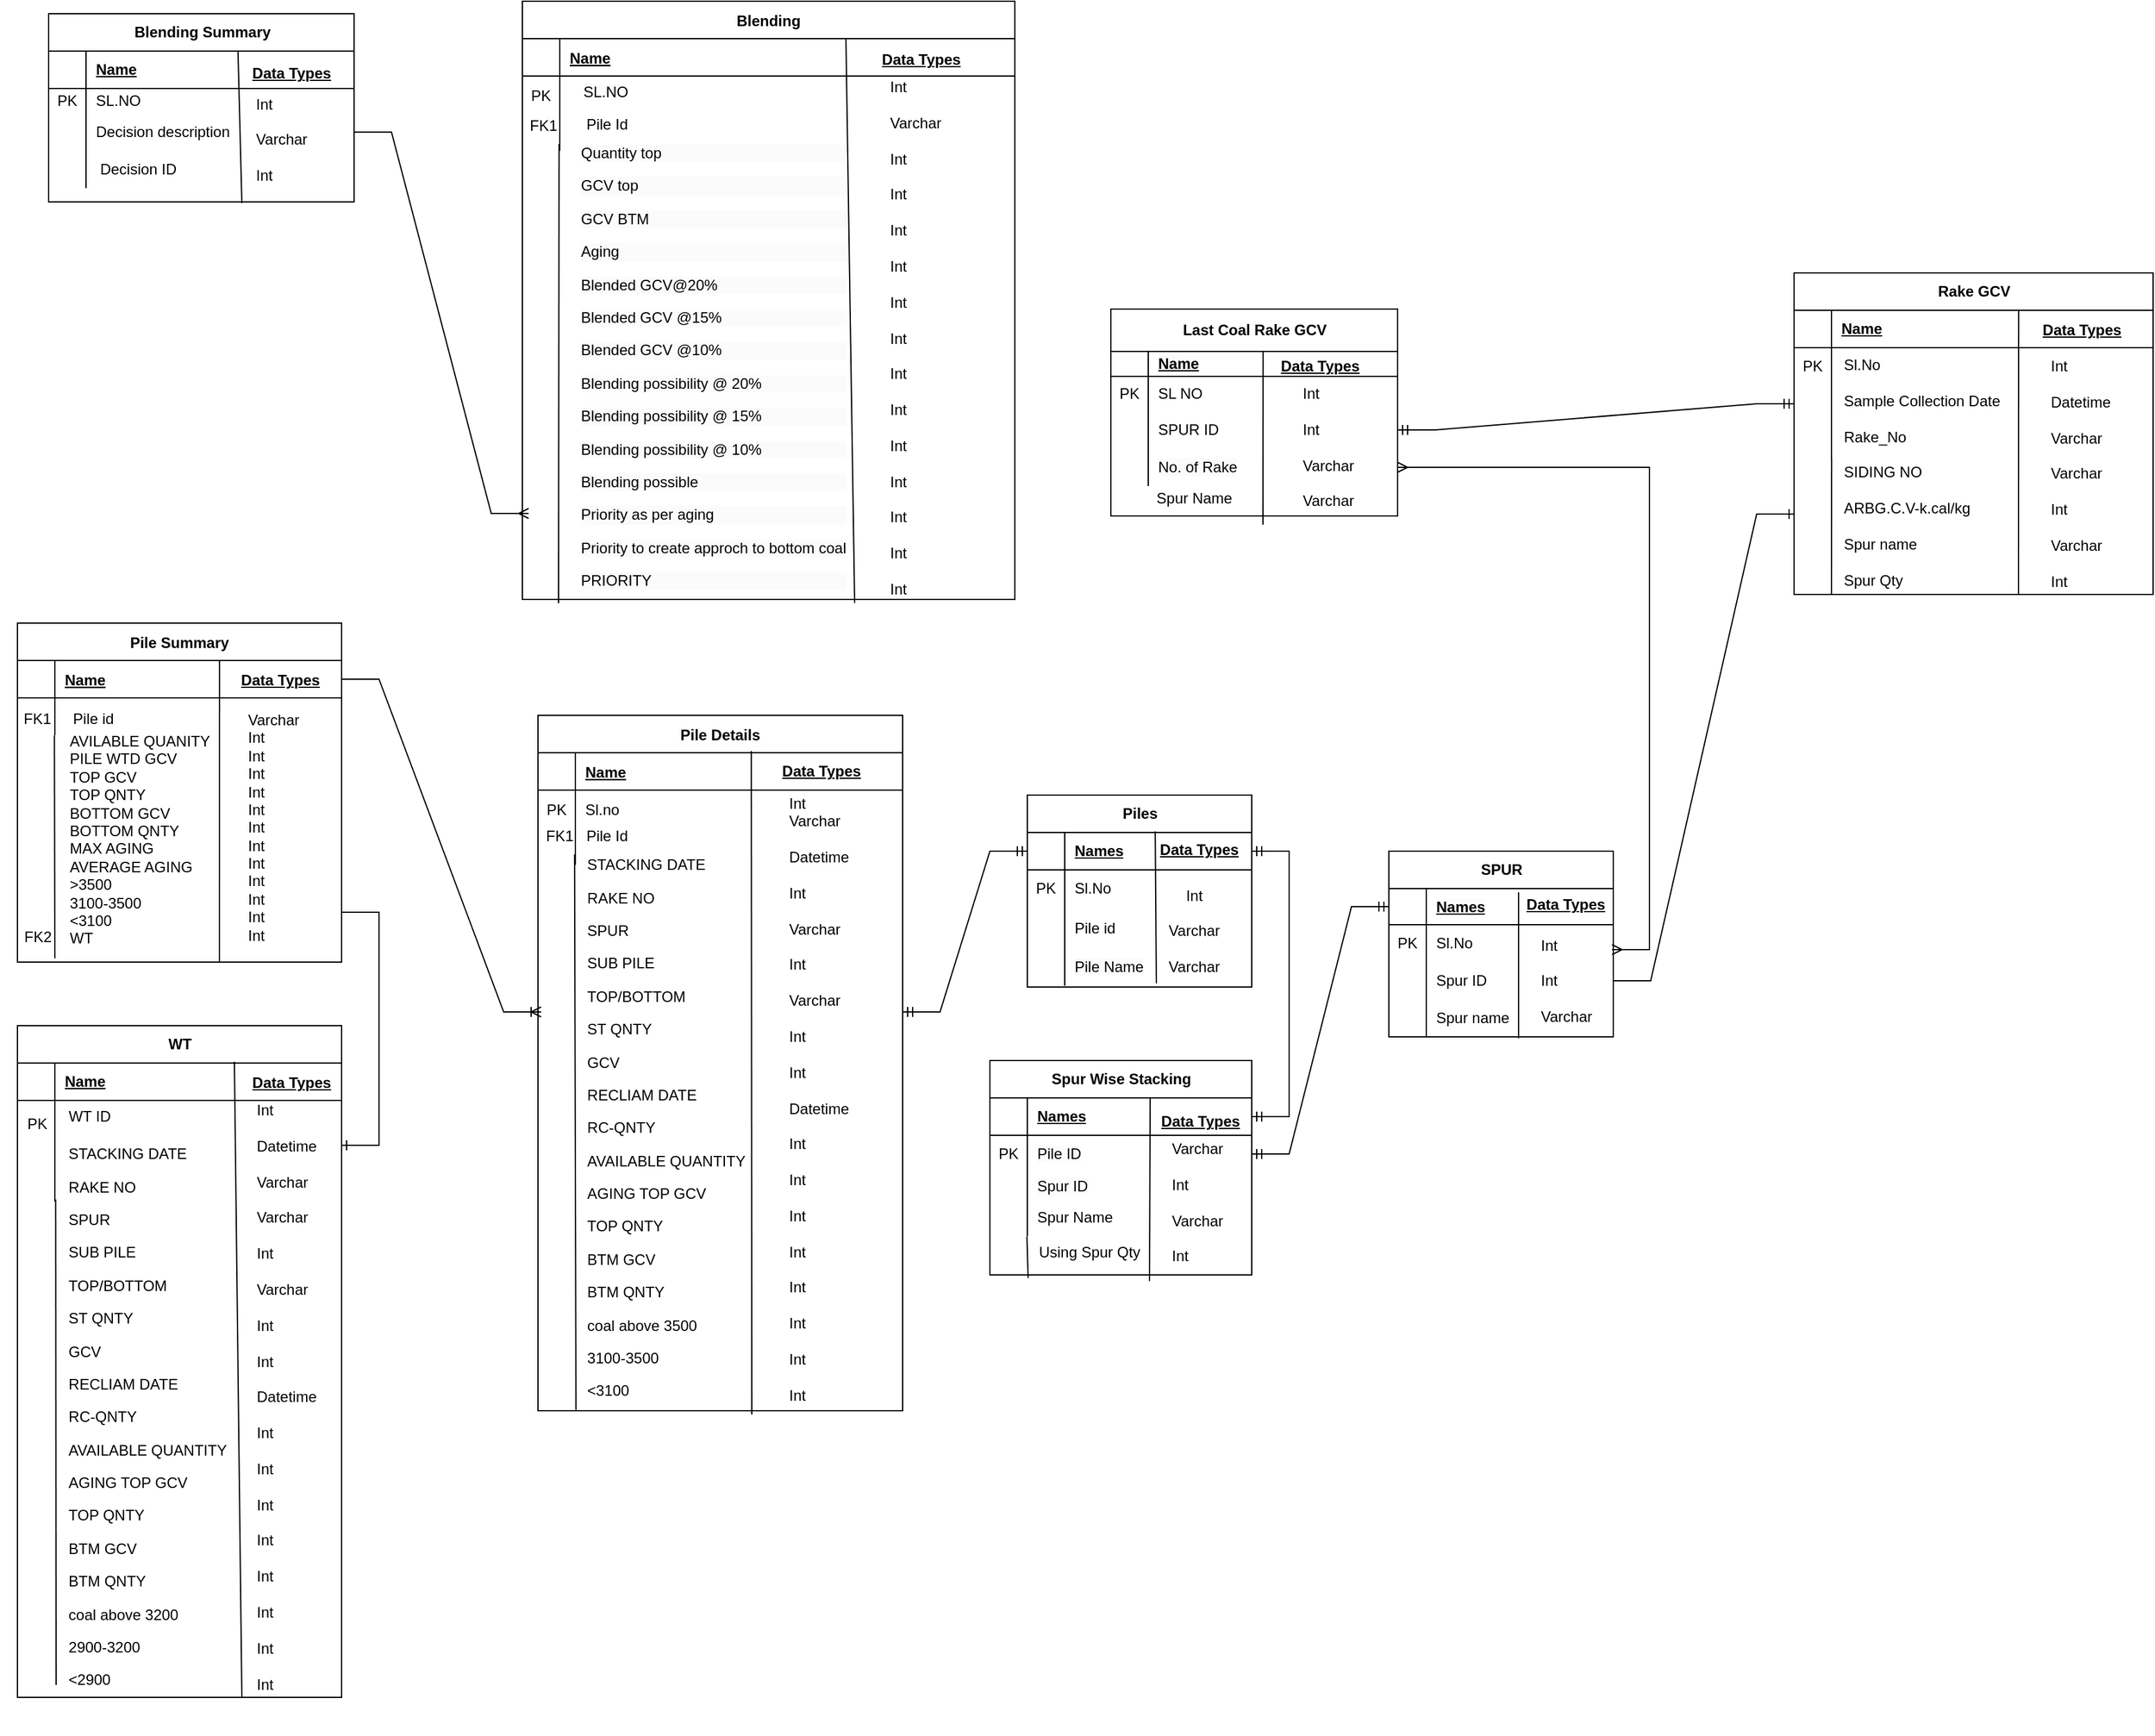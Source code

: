 <mxfile version="26.0.10">
  <diagram id="R2lEEEUBdFMjLlhIrx00" name="Page-1">
    <mxGraphModel dx="1034" dy="459" grid="1" gridSize="10" guides="1" tooltips="1" connect="1" arrows="1" fold="1" page="1" pageScale="1" pageWidth="850" pageHeight="1100" math="0" shadow="0" extFonts="Permanent Marker^https://fonts.googleapis.com/css?family=Permanent+Marker">
      <root>
        <mxCell id="0" />
        <mxCell id="1" parent="0" />
        <mxCell id="C-vyLk0tnHw3VtMMgP7b-2" value="Blending" style="shape=table;startSize=30;container=1;collapsible=1;childLayout=tableLayout;fixedRows=1;rowLines=0;fontStyle=1;align=center;resizeLast=1;" parent="1" vertex="1">
          <mxGeometry x="425" y="29" width="395" height="480" as="geometry">
            <mxRectangle x="425" y="29" width="90" height="30" as="alternateBounds" />
          </mxGeometry>
        </mxCell>
        <mxCell id="C-vyLk0tnHw3VtMMgP7b-3" value="" style="shape=partialRectangle;collapsible=0;dropTarget=0;pointerEvents=0;fillColor=none;points=[[0,0.5],[1,0.5]];portConstraint=eastwest;top=0;left=0;right=0;bottom=1;" parent="C-vyLk0tnHw3VtMMgP7b-2" vertex="1">
          <mxGeometry y="30" width="395" height="30" as="geometry" />
        </mxCell>
        <mxCell id="C-vyLk0tnHw3VtMMgP7b-4" value="" style="shape=partialRectangle;overflow=hidden;connectable=0;fillColor=none;top=0;left=0;bottom=0;right=0;fontStyle=1;" parent="C-vyLk0tnHw3VtMMgP7b-3" vertex="1">
          <mxGeometry width="30" height="30" as="geometry">
            <mxRectangle width="30" height="30" as="alternateBounds" />
          </mxGeometry>
        </mxCell>
        <mxCell id="C-vyLk0tnHw3VtMMgP7b-5" value="Name" style="shape=partialRectangle;overflow=hidden;connectable=0;fillColor=none;top=0;left=0;bottom=0;right=0;align=left;spacingLeft=6;fontStyle=5;" parent="C-vyLk0tnHw3VtMMgP7b-3" vertex="1">
          <mxGeometry x="30" width="365" height="30" as="geometry">
            <mxRectangle width="365" height="30" as="alternateBounds" />
          </mxGeometry>
        </mxCell>
        <mxCell id="C-vyLk0tnHw3VtMMgP7b-6" value="" style="shape=partialRectangle;collapsible=0;dropTarget=0;pointerEvents=0;fillColor=none;points=[[0,0.5],[1,0.5]];portConstraint=eastwest;top=0;left=0;right=0;bottom=0;" parent="C-vyLk0tnHw3VtMMgP7b-2" vertex="1">
          <mxGeometry y="60" width="395" height="30" as="geometry" />
        </mxCell>
        <mxCell id="C-vyLk0tnHw3VtMMgP7b-7" value="PK" style="shape=partialRectangle;overflow=hidden;connectable=0;fillColor=none;top=0;left=0;bottom=0;right=0;" parent="C-vyLk0tnHw3VtMMgP7b-6" vertex="1">
          <mxGeometry width="30" height="30" as="geometry">
            <mxRectangle width="30" height="30" as="alternateBounds" />
          </mxGeometry>
        </mxCell>
        <mxCell id="C-vyLk0tnHw3VtMMgP7b-8" value="" style="shape=partialRectangle;overflow=hidden;connectable=0;fillColor=none;top=0;left=0;bottom=0;right=0;align=left;spacingLeft=6;" parent="C-vyLk0tnHw3VtMMgP7b-6" vertex="1">
          <mxGeometry x="30" width="365" height="30" as="geometry">
            <mxRectangle width="365" height="30" as="alternateBounds" />
          </mxGeometry>
        </mxCell>
        <mxCell id="C-vyLk0tnHw3VtMMgP7b-9" value="" style="shape=partialRectangle;collapsible=0;dropTarget=0;pointerEvents=0;fillColor=none;points=[[0,0.5],[1,0.5]];portConstraint=eastwest;top=0;left=0;right=0;bottom=0;" parent="C-vyLk0tnHw3VtMMgP7b-2" vertex="1">
          <mxGeometry y="90" width="395" height="30" as="geometry" />
        </mxCell>
        <mxCell id="C-vyLk0tnHw3VtMMgP7b-10" value="" style="shape=partialRectangle;overflow=hidden;connectable=0;fillColor=none;top=0;left=0;bottom=0;right=0;" parent="C-vyLk0tnHw3VtMMgP7b-9" vertex="1">
          <mxGeometry width="30" height="30" as="geometry">
            <mxRectangle width="30" height="30" as="alternateBounds" />
          </mxGeometry>
        </mxCell>
        <mxCell id="C-vyLk0tnHw3VtMMgP7b-11" value="" style="shape=partialRectangle;overflow=hidden;connectable=0;fillColor=none;top=0;left=0;bottom=0;right=0;align=left;spacingLeft=6;" parent="C-vyLk0tnHw3VtMMgP7b-9" vertex="1">
          <mxGeometry x="30" width="365" height="30" as="geometry">
            <mxRectangle width="365" height="30" as="alternateBounds" />
          </mxGeometry>
        </mxCell>
        <mxCell id="C-vyLk0tnHw3VtMMgP7b-13" value="Pile Details" style="shape=table;startSize=30;container=1;collapsible=1;childLayout=tableLayout;fixedRows=1;rowLines=0;fontStyle=1;align=center;resizeLast=1;" parent="1" vertex="1">
          <mxGeometry x="437.5" y="602" width="292.5" height="558" as="geometry">
            <mxRectangle x="437.5" y="602" width="110" height="30" as="alternateBounds" />
          </mxGeometry>
        </mxCell>
        <mxCell id="C-vyLk0tnHw3VtMMgP7b-14" value="" style="shape=partialRectangle;collapsible=0;dropTarget=0;pointerEvents=0;fillColor=none;points=[[0,0.5],[1,0.5]];portConstraint=eastwest;top=0;left=0;right=0;bottom=1;" parent="C-vyLk0tnHw3VtMMgP7b-13" vertex="1">
          <mxGeometry y="30" width="292.5" height="30" as="geometry" />
        </mxCell>
        <mxCell id="C-vyLk0tnHw3VtMMgP7b-15" value="" style="shape=partialRectangle;overflow=hidden;connectable=0;fillColor=none;top=0;left=0;bottom=0;right=0;fontStyle=1;" parent="C-vyLk0tnHw3VtMMgP7b-14" vertex="1">
          <mxGeometry width="30" height="30" as="geometry">
            <mxRectangle width="30" height="30" as="alternateBounds" />
          </mxGeometry>
        </mxCell>
        <mxCell id="C-vyLk0tnHw3VtMMgP7b-16" value="Name" style="shape=partialRectangle;overflow=hidden;connectable=0;fillColor=none;top=0;left=0;bottom=0;right=0;align=left;spacingLeft=6;fontStyle=5;" parent="C-vyLk0tnHw3VtMMgP7b-14" vertex="1">
          <mxGeometry x="30" width="262.5" height="30" as="geometry">
            <mxRectangle width="262.5" height="30" as="alternateBounds" />
          </mxGeometry>
        </mxCell>
        <mxCell id="C-vyLk0tnHw3VtMMgP7b-17" value="" style="shape=partialRectangle;collapsible=0;dropTarget=0;pointerEvents=0;fillColor=none;points=[[0,0.5],[1,0.5]];portConstraint=eastwest;top=0;left=0;right=0;bottom=0;" parent="C-vyLk0tnHw3VtMMgP7b-13" vertex="1">
          <mxGeometry y="60" width="292.5" height="30" as="geometry" />
        </mxCell>
        <mxCell id="C-vyLk0tnHw3VtMMgP7b-18" value="PK" style="shape=partialRectangle;overflow=hidden;connectable=0;fillColor=none;top=0;left=0;bottom=0;right=0;" parent="C-vyLk0tnHw3VtMMgP7b-17" vertex="1">
          <mxGeometry width="30" height="30" as="geometry">
            <mxRectangle width="30" height="30" as="alternateBounds" />
          </mxGeometry>
        </mxCell>
        <mxCell id="C-vyLk0tnHw3VtMMgP7b-19" value="Sl.no" style="shape=partialRectangle;overflow=hidden;connectable=0;fillColor=none;top=0;left=0;bottom=0;right=0;align=left;spacingLeft=6;" parent="C-vyLk0tnHw3VtMMgP7b-17" vertex="1">
          <mxGeometry x="30" width="262.5" height="30" as="geometry">
            <mxRectangle width="262.5" height="30" as="alternateBounds" />
          </mxGeometry>
        </mxCell>
        <mxCell id="C-vyLk0tnHw3VtMMgP7b-20" value="" style="shape=partialRectangle;collapsible=0;dropTarget=0;pointerEvents=0;fillColor=none;points=[[0,0.5],[1,0.5]];portConstraint=eastwest;top=0;left=0;right=0;bottom=0;" parent="C-vyLk0tnHw3VtMMgP7b-13" vertex="1">
          <mxGeometry y="90" width="292.5" height="30" as="geometry" />
        </mxCell>
        <mxCell id="C-vyLk0tnHw3VtMMgP7b-21" value="" style="shape=partialRectangle;overflow=hidden;connectable=0;fillColor=none;top=0;left=0;bottom=0;right=0;" parent="C-vyLk0tnHw3VtMMgP7b-20" vertex="1">
          <mxGeometry width="30" height="30" as="geometry">
            <mxRectangle width="30" height="30" as="alternateBounds" />
          </mxGeometry>
        </mxCell>
        <mxCell id="C-vyLk0tnHw3VtMMgP7b-22" value="" style="shape=partialRectangle;overflow=hidden;connectable=0;fillColor=none;top=0;left=0;bottom=0;right=0;align=left;spacingLeft=6;" parent="C-vyLk0tnHw3VtMMgP7b-20" vertex="1">
          <mxGeometry x="30" width="262.5" height="30" as="geometry">
            <mxRectangle width="262.5" height="30" as="alternateBounds" />
          </mxGeometry>
        </mxCell>
        <mxCell id="C-vyLk0tnHw3VtMMgP7b-23" value="Pile Summary" style="shape=table;startSize=30;container=1;collapsible=1;childLayout=tableLayout;fixedRows=1;rowLines=0;fontStyle=1;align=center;resizeLast=1;" parent="1" vertex="1">
          <mxGeometry x="20" y="528" width="260" height="272" as="geometry">
            <mxRectangle x="20" y="528" width="100" height="30" as="alternateBounds" />
          </mxGeometry>
        </mxCell>
        <mxCell id="C-vyLk0tnHw3VtMMgP7b-24" value="" style="shape=partialRectangle;collapsible=0;dropTarget=0;pointerEvents=0;fillColor=none;points=[[0,0.5],[1,0.5]];portConstraint=eastwest;top=0;left=0;right=0;bottom=1;" parent="C-vyLk0tnHw3VtMMgP7b-23" vertex="1">
          <mxGeometry y="30" width="260" height="30" as="geometry" />
        </mxCell>
        <mxCell id="C-vyLk0tnHw3VtMMgP7b-25" value="" style="shape=partialRectangle;overflow=hidden;connectable=0;fillColor=none;top=0;left=0;bottom=0;right=0;fontStyle=1;" parent="C-vyLk0tnHw3VtMMgP7b-24" vertex="1">
          <mxGeometry width="30" height="30" as="geometry">
            <mxRectangle width="30" height="30" as="alternateBounds" />
          </mxGeometry>
        </mxCell>
        <mxCell id="C-vyLk0tnHw3VtMMgP7b-26" value="Name" style="shape=partialRectangle;overflow=hidden;connectable=0;fillColor=none;top=0;left=0;bottom=0;right=0;align=left;spacingLeft=6;fontStyle=5;" parent="C-vyLk0tnHw3VtMMgP7b-24" vertex="1">
          <mxGeometry x="30" width="230" height="30" as="geometry">
            <mxRectangle width="230" height="30" as="alternateBounds" />
          </mxGeometry>
        </mxCell>
        <mxCell id="C-vyLk0tnHw3VtMMgP7b-27" value="" style="shape=partialRectangle;collapsible=0;dropTarget=0;pointerEvents=0;fillColor=none;points=[[0,0.5],[1,0.5]];portConstraint=eastwest;top=0;left=0;right=0;bottom=0;" parent="C-vyLk0tnHw3VtMMgP7b-23" vertex="1">
          <mxGeometry y="60" width="260" height="30" as="geometry" />
        </mxCell>
        <mxCell id="C-vyLk0tnHw3VtMMgP7b-28" value="" style="shape=partialRectangle;overflow=hidden;connectable=0;fillColor=none;top=0;left=0;bottom=0;right=0;" parent="C-vyLk0tnHw3VtMMgP7b-27" vertex="1">
          <mxGeometry width="30" height="30" as="geometry">
            <mxRectangle width="30" height="30" as="alternateBounds" />
          </mxGeometry>
        </mxCell>
        <mxCell id="C-vyLk0tnHw3VtMMgP7b-29" value="" style="shape=partialRectangle;overflow=hidden;connectable=0;fillColor=none;top=0;left=0;bottom=0;right=0;align=left;spacingLeft=6;" parent="C-vyLk0tnHw3VtMMgP7b-27" vertex="1">
          <mxGeometry x="30" width="230" height="30" as="geometry">
            <mxRectangle width="230" height="30" as="alternateBounds" />
          </mxGeometry>
        </mxCell>
        <mxCell id="hRT7QsjVRdOqOcWxOTI7-2" value="AVILABLE QUANITY &lt;br&gt;PILE WTD GCV &lt;br&gt;TOP GCV &lt;br&gt;TOP QNTY &lt;br&gt;BOTTOM GCV &lt;br&gt;BOTTOM QNTY&lt;br&gt;MAX AGING &lt;br&gt;AVERAGE AGING&lt;br&gt;&amp;gt;3500&lt;br&gt;3100-3500&lt;br&gt;&amp;lt;3100&lt;div&gt;WT&lt;/div&gt;" style="text;whiteSpace=wrap;html=1;" parent="1" vertex="1">
          <mxGeometry x="60" y="609" width="150" height="180" as="geometry" />
        </mxCell>
        <mxCell id="hRT7QsjVRdOqOcWxOTI7-4" value="Pile Id" style="text;html=1;align=center;verticalAlign=middle;whiteSpace=wrap;rounded=0;" parent="1" vertex="1">
          <mxGeometry x="463" y="113" width="60" height="30" as="geometry" />
        </mxCell>
        <mxCell id="hRT7QsjVRdOqOcWxOTI7-8" value="&lt;p class=&quot;MsoNormal&quot; style=&quot;forced-color-adjust: none; color: rgb(0, 0, 0); font-family: Helvetica; font-size: 12px; font-style: normal; font-variant-ligatures: normal; font-variant-caps: normal; font-weight: 400; letter-spacing: normal; orphans: 2; text-align: left; text-indent: 0px; text-transform: none; widows: 2; word-spacing: 0px; -webkit-text-stroke-width: 0px; white-space: normal; background-color: rgb(251, 251, 251); text-decoration-thickness: initial; text-decoration-style: initial; text-decoration-color: initial;&quot;&gt;Quantity top&lt;/p&gt;&lt;p class=&quot;MsoNormal&quot; style=&quot;forced-color-adjust: none; color: rgb(0, 0, 0); font-family: Helvetica; font-size: 12px; font-style: normal; font-variant-ligatures: normal; font-variant-caps: normal; font-weight: 400; letter-spacing: normal; orphans: 2; text-align: left; text-indent: 0px; text-transform: none; widows: 2; word-spacing: 0px; -webkit-text-stroke-width: 0px; white-space: normal; background-color: rgb(251, 251, 251); text-decoration-thickness: initial; text-decoration-style: initial; text-decoration-color: initial;&quot;&gt;&lt;span style=&quot;forced-color-adjust: none; background-color: transparent; color: light-dark(rgb(0, 0, 0), rgb(255, 255, 255));&quot;&gt;GCV top&lt;/span&gt;&lt;/p&gt;&lt;p class=&quot;MsoNormal&quot; style=&quot;forced-color-adjust: none; color: rgb(0, 0, 0); font-family: Helvetica; font-size: 12px; font-style: normal; font-variant-ligatures: normal; font-variant-caps: normal; font-weight: 400; letter-spacing: normal; orphans: 2; text-align: left; text-indent: 0px; text-transform: none; widows: 2; word-spacing: 0px; -webkit-text-stroke-width: 0px; white-space: normal; background-color: rgb(251, 251, 251); text-decoration-thickness: initial; text-decoration-style: initial; text-decoration-color: initial;&quot;&gt;&lt;span style=&quot;forced-color-adjust: none; background-color: transparent; color: light-dark(rgb(0, 0, 0), rgb(255, 255, 255));&quot;&gt;GCV BTM&lt;/span&gt;&lt;/p&gt;&lt;p class=&quot;MsoNormal&quot; style=&quot;forced-color-adjust: none; color: rgb(0, 0, 0); font-family: Helvetica; font-size: 12px; font-style: normal; font-variant-ligatures: normal; font-variant-caps: normal; font-weight: 400; letter-spacing: normal; orphans: 2; text-align: left; text-indent: 0px; text-transform: none; widows: 2; word-spacing: 0px; -webkit-text-stroke-width: 0px; white-space: normal; background-color: rgb(251, 251, 251); text-decoration-thickness: initial; text-decoration-style: initial; text-decoration-color: initial;&quot;&gt;Aging&lt;/p&gt;&lt;p class=&quot;MsoNormal&quot; style=&quot;forced-color-adjust: none; color: rgb(0, 0, 0); font-family: Helvetica; font-size: 12px; font-style: normal; font-variant-ligatures: normal; font-variant-caps: normal; font-weight: 400; letter-spacing: normal; orphans: 2; text-align: left; text-indent: 0px; text-transform: none; widows: 2; word-spacing: 0px; -webkit-text-stroke-width: 0px; white-space: normal; background-color: rgb(251, 251, 251); text-decoration-thickness: initial; text-decoration-style: initial; text-decoration-color: initial;&quot;&gt;Blended GCV@20%&lt;/p&gt;&lt;p class=&quot;MsoNormal&quot; style=&quot;forced-color-adjust: none; color: rgb(0, 0, 0); font-family: Helvetica; font-size: 12px; font-style: normal; font-variant-ligatures: normal; font-variant-caps: normal; font-weight: 400; letter-spacing: normal; orphans: 2; text-align: left; text-indent: 0px; text-transform: none; widows: 2; word-spacing: 0px; -webkit-text-stroke-width: 0px; white-space: normal; background-color: rgb(251, 251, 251); text-decoration-thickness: initial; text-decoration-style: initial; text-decoration-color: initial;&quot;&gt;Blended GCV @15%&lt;/p&gt;&lt;p class=&quot;MsoNormal&quot; style=&quot;forced-color-adjust: none; color: rgb(0, 0, 0); font-family: Helvetica; font-size: 12px; font-style: normal; font-variant-ligatures: normal; font-variant-caps: normal; font-weight: 400; letter-spacing: normal; orphans: 2; text-align: left; text-indent: 0px; text-transform: none; widows: 2; word-spacing: 0px; -webkit-text-stroke-width: 0px; white-space: normal; background-color: rgb(251, 251, 251); text-decoration-thickness: initial; text-decoration-style: initial; text-decoration-color: initial;&quot;&gt;Blended GCV @10%&lt;/p&gt;&lt;p class=&quot;MsoNormal&quot; style=&quot;forced-color-adjust: none; color: rgb(0, 0, 0); font-family: Helvetica; font-size: 12px; font-style: normal; font-variant-ligatures: normal; font-variant-caps: normal; font-weight: 400; letter-spacing: normal; orphans: 2; text-align: left; text-indent: 0px; text-transform: none; widows: 2; word-spacing: 0px; -webkit-text-stroke-width: 0px; white-space: normal; background-color: rgb(251, 251, 251); text-decoration-thickness: initial; text-decoration-style: initial; text-decoration-color: initial;&quot;&gt;Blending possibility @ 20%&lt;/p&gt;&lt;p class=&quot;MsoNormal&quot; style=&quot;forced-color-adjust: none; color: rgb(0, 0, 0); font-family: Helvetica; font-size: 12px; font-style: normal; font-variant-ligatures: normal; font-variant-caps: normal; font-weight: 400; letter-spacing: normal; orphans: 2; text-align: left; text-indent: 0px; text-transform: none; widows: 2; word-spacing: 0px; -webkit-text-stroke-width: 0px; white-space: normal; background-color: rgb(251, 251, 251); text-decoration-thickness: initial; text-decoration-style: initial; text-decoration-color: initial;&quot;&gt;Blending possibility @ 15%&lt;/p&gt;&lt;p class=&quot;MsoNormal&quot; style=&quot;forced-color-adjust: none; color: rgb(0, 0, 0); font-family: Helvetica; font-size: 12px; font-style: normal; font-variant-ligatures: normal; font-variant-caps: normal; font-weight: 400; letter-spacing: normal; orphans: 2; text-align: left; text-indent: 0px; text-transform: none; widows: 2; word-spacing: 0px; -webkit-text-stroke-width: 0px; white-space: normal; background-color: rgb(251, 251, 251); text-decoration-thickness: initial; text-decoration-style: initial; text-decoration-color: initial;&quot;&gt;Blending possibility @ 10%&lt;/p&gt;&lt;p class=&quot;MsoNormal&quot; style=&quot;forced-color-adjust: none; color: rgb(0, 0, 0); font-family: Helvetica; font-size: 12px; font-style: normal; font-variant-ligatures: normal; font-variant-caps: normal; font-weight: 400; letter-spacing: normal; orphans: 2; text-align: left; text-indent: 0px; text-transform: none; widows: 2; word-spacing: 0px; -webkit-text-stroke-width: 0px; white-space: normal; background-color: rgb(251, 251, 251); text-decoration-thickness: initial; text-decoration-style: initial; text-decoration-color: initial;&quot;&gt;Blending possible&lt;/p&gt;&lt;p class=&quot;MsoNormal&quot; style=&quot;forced-color-adjust: none; color: rgb(0, 0, 0); font-family: Helvetica; font-size: 12px; font-style: normal; font-variant-ligatures: normal; font-variant-caps: normal; font-weight: 400; letter-spacing: normal; orphans: 2; text-align: left; text-indent: 0px; text-transform: none; widows: 2; word-spacing: 0px; -webkit-text-stroke-width: 0px; white-space: normal; background-color: rgb(251, 251, 251); text-decoration-thickness: initial; text-decoration-style: initial; text-decoration-color: initial;&quot;&gt;Priority as per aging&lt;/p&gt;&lt;p class=&quot;MsoNormal&quot; style=&quot;forced-color-adjust: none; color: rgb(0, 0, 0); font-family: Helvetica; font-size: 12px; font-style: normal; font-variant-ligatures: normal; font-variant-caps: normal; font-weight: 400; letter-spacing: normal; orphans: 2; text-align: left; text-indent: 0px; text-transform: none; widows: 2; word-spacing: 0px; -webkit-text-stroke-width: 0px; white-space: normal; background-color: rgb(251, 251, 251); text-decoration-thickness: initial; text-decoration-style: initial; text-decoration-color: initial;&quot;&gt;Priority to create approch to bottom coal&lt;/p&gt;&lt;p class=&quot;MsoNormal&quot; style=&quot;forced-color-adjust: none; color: rgb(0, 0, 0); font-family: Helvetica; font-size: 12px; font-style: normal; font-variant-ligatures: normal; font-variant-caps: normal; font-weight: 400; letter-spacing: normal; orphans: 2; text-align: left; text-indent: 0px; text-transform: none; widows: 2; word-spacing: 0px; -webkit-text-stroke-width: 0px; white-space: normal; background-color: rgb(251, 251, 251); text-decoration-thickness: initial; text-decoration-style: initial; text-decoration-color: initial;&quot;&gt;&lt;span style=&quot;forced-color-adjust: none; background-color: transparent; color: light-dark(rgb(0, 0, 0), rgb(255, 255, 255));&quot;&gt;PRIORITY&lt;/span&gt;&lt;/p&gt;" style="text;whiteSpace=wrap;html=1;" parent="1" vertex="1">
          <mxGeometry x="470" y="125" width="250" height="380" as="geometry" />
        </mxCell>
        <mxCell id="hRT7QsjVRdOqOcWxOTI7-9" value="" style="endArrow=none;html=1;rounded=0;entryX=0.077;entryY=1.085;entryDx=0;entryDy=0;entryPerimeter=0;" parent="1" edge="1">
          <mxGeometry width="50" height="50" relative="1" as="geometry">
            <mxPoint x="454" y="512" as="sourcePoint" />
            <mxPoint x="454.415" y="143.55" as="targetPoint" />
          </mxGeometry>
        </mxCell>
        <mxCell id="hRT7QsjVRdOqOcWxOTI7-10" value="&lt;p style=&quot;text-align: left;&quot; class=&quot;MsoNormal&quot;&gt;STACKING DATE&lt;/p&gt;&lt;p style=&quot;text-align: left;&quot; class=&quot;MsoNormal&quot;&gt;RAKE NO&lt;/p&gt;&lt;p style=&quot;text-align: left;&quot; class=&quot;MsoNormal&quot;&gt;&lt;span style=&quot;background-color: transparent; color: light-dark(rgb(0, 0, 0), rgb(255, 255, 255));&quot;&gt;SPUR&lt;/span&gt;&lt;/p&gt;&lt;p style=&quot;text-align: left;&quot; class=&quot;MsoNormal&quot;&gt;SUB PILE&lt;/p&gt;&lt;p style=&quot;text-align: left;&quot; class=&quot;MsoNormal&quot;&gt;TOP/BOTTOM&lt;/p&gt;&lt;p style=&quot;text-align: left;&quot; class=&quot;MsoNormal&quot;&gt;ST QNTY&lt;/p&gt;&lt;p style=&quot;text-align: left;&quot; class=&quot;MsoNormal&quot;&gt;GCV&lt;/p&gt;&lt;p style=&quot;text-align: left;&quot; class=&quot;MsoNormal&quot;&gt;RECLIAM DATE&lt;/p&gt;&lt;p style=&quot;text-align: left;&quot; class=&quot;MsoNormal&quot;&gt;RC-QNTY&lt;/p&gt;&lt;p style=&quot;text-align: left;&quot; class=&quot;MsoNormal&quot;&gt;AVAILABLE QUANTITY&lt;/p&gt;&lt;p style=&quot;text-align: left;&quot; class=&quot;MsoNormal&quot;&gt;AGING  TOP GCV&lt;/p&gt;&lt;p style=&quot;text-align: left;&quot; class=&quot;MsoNormal&quot;&gt;TOP QNTY&lt;/p&gt;&lt;p style=&quot;text-align: left;&quot; class=&quot;MsoNormal&quot;&gt;BTM GCV&lt;/p&gt;&lt;p style=&quot;text-align: left;&quot; class=&quot;MsoNormal&quot;&gt;BTM QNTY&lt;/p&gt;&lt;p style=&quot;text-align: left;&quot; class=&quot;MsoNormal&quot;&gt;coal above 3500&lt;/p&gt;&lt;p style=&quot;text-align: left;&quot; class=&quot;MsoNormal&quot;&gt;3100-3500&lt;/p&gt;&lt;p style=&quot;text-align: left;&quot; class=&quot;MsoNormal&quot;&gt;&amp;lt;3100&lt;/p&gt;" style="text;html=1;align=center;verticalAlign=middle;whiteSpace=wrap;rounded=0;" parent="1" vertex="1">
          <mxGeometry x="463" y="693" width="155" height="480" as="geometry" />
        </mxCell>
        <mxCell id="hRT7QsjVRdOqOcWxOTI7-11" value="" style="endArrow=none;html=1;rounded=0;entryX=0.025;entryY=0.043;entryDx=0;entryDy=0;entryPerimeter=0;exitX=0.032;exitY=0.963;exitDx=0;exitDy=0;exitPerimeter=0;" parent="1" target="hRT7QsjVRdOqOcWxOTI7-10" edge="1">
          <mxGeometry width="50" height="50" relative="1" as="geometry">
            <mxPoint x="467.96" y="1159.24" as="sourcePoint" />
            <mxPoint x="468.115" y="741.16" as="targetPoint" />
          </mxGeometry>
        </mxCell>
        <mxCell id="gYdM4bsDaqwmHsJYvP-w-2" value="Blending Summary" style="shape=table;startSize=30;container=1;collapsible=1;childLayout=tableLayout;fixedRows=1;rowLines=0;fontStyle=1;align=center;resizeLast=1;html=1;" parent="1" vertex="1">
          <mxGeometry x="45" y="39" width="245" height="151" as="geometry">
            <mxRectangle x="45" y="39" width="140" height="30" as="alternateBounds" />
          </mxGeometry>
        </mxCell>
        <mxCell id="gYdM4bsDaqwmHsJYvP-w-3" value="" style="shape=tableRow;horizontal=0;startSize=0;swimlaneHead=0;swimlaneBody=0;fillColor=none;collapsible=0;dropTarget=0;points=[[0,0.5],[1,0.5]];portConstraint=eastwest;top=0;left=0;right=0;bottom=1;" parent="gYdM4bsDaqwmHsJYvP-w-2" vertex="1">
          <mxGeometry y="30" width="245" height="30" as="geometry" />
        </mxCell>
        <mxCell id="gYdM4bsDaqwmHsJYvP-w-4" value="" style="shape=partialRectangle;connectable=0;fillColor=none;top=0;left=0;bottom=0;right=0;fontStyle=1;overflow=hidden;whiteSpace=wrap;html=1;" parent="gYdM4bsDaqwmHsJYvP-w-3" vertex="1">
          <mxGeometry width="30" height="30" as="geometry">
            <mxRectangle width="30" height="30" as="alternateBounds" />
          </mxGeometry>
        </mxCell>
        <mxCell id="gYdM4bsDaqwmHsJYvP-w-5" value="Name" style="shape=partialRectangle;connectable=0;fillColor=none;top=0;left=0;bottom=0;right=0;align=left;spacingLeft=6;fontStyle=5;overflow=hidden;whiteSpace=wrap;html=1;" parent="gYdM4bsDaqwmHsJYvP-w-3" vertex="1">
          <mxGeometry x="30" width="215" height="30" as="geometry">
            <mxRectangle width="215" height="30" as="alternateBounds" />
          </mxGeometry>
        </mxCell>
        <mxCell id="gYdM4bsDaqwmHsJYvP-w-6" value="" style="shape=tableRow;horizontal=0;startSize=0;swimlaneHead=0;swimlaneBody=0;fillColor=none;collapsible=0;dropTarget=0;points=[[0,0.5],[1,0.5]];portConstraint=eastwest;top=0;left=0;right=0;bottom=0;" parent="gYdM4bsDaqwmHsJYvP-w-2" vertex="1">
          <mxGeometry y="60" width="245" height="20" as="geometry" />
        </mxCell>
        <mxCell id="gYdM4bsDaqwmHsJYvP-w-7" value="" style="shape=partialRectangle;connectable=0;fillColor=none;top=0;left=0;bottom=0;right=0;editable=1;overflow=hidden;whiteSpace=wrap;html=1;" parent="gYdM4bsDaqwmHsJYvP-w-6" vertex="1">
          <mxGeometry width="30" height="20" as="geometry">
            <mxRectangle width="30" height="20" as="alternateBounds" />
          </mxGeometry>
        </mxCell>
        <mxCell id="gYdM4bsDaqwmHsJYvP-w-8" value="SL.NO" style="shape=partialRectangle;connectable=0;fillColor=none;top=0;left=0;bottom=0;right=0;align=left;spacingLeft=6;overflow=hidden;whiteSpace=wrap;html=1;" parent="gYdM4bsDaqwmHsJYvP-w-6" vertex="1">
          <mxGeometry x="30" width="215" height="20" as="geometry">
            <mxRectangle width="215" height="20" as="alternateBounds" />
          </mxGeometry>
        </mxCell>
        <mxCell id="gYdM4bsDaqwmHsJYvP-w-9" value="" style="shape=tableRow;horizontal=0;startSize=0;swimlaneHead=0;swimlaneBody=0;fillColor=none;collapsible=0;dropTarget=0;points=[[0,0.5],[1,0.5]];portConstraint=eastwest;top=0;left=0;right=0;bottom=0;" parent="gYdM4bsDaqwmHsJYvP-w-2" vertex="1">
          <mxGeometry y="80" width="245" height="30" as="geometry" />
        </mxCell>
        <mxCell id="gYdM4bsDaqwmHsJYvP-w-10" value="" style="shape=partialRectangle;connectable=0;fillColor=none;top=0;left=0;bottom=0;right=0;editable=1;overflow=hidden;whiteSpace=wrap;html=1;" parent="gYdM4bsDaqwmHsJYvP-w-9" vertex="1">
          <mxGeometry width="30" height="30" as="geometry">
            <mxRectangle width="30" height="30" as="alternateBounds" />
          </mxGeometry>
        </mxCell>
        <mxCell id="gYdM4bsDaqwmHsJYvP-w-11" value="Decision description" style="shape=partialRectangle;connectable=0;fillColor=none;top=0;left=0;bottom=0;right=0;align=left;spacingLeft=6;overflow=hidden;whiteSpace=wrap;html=1;" parent="gYdM4bsDaqwmHsJYvP-w-9" vertex="1">
          <mxGeometry x="30" width="215" height="30" as="geometry">
            <mxRectangle width="215" height="30" as="alternateBounds" />
          </mxGeometry>
        </mxCell>
        <mxCell id="gYdM4bsDaqwmHsJYvP-w-12" value="" style="shape=tableRow;horizontal=0;startSize=0;swimlaneHead=0;swimlaneBody=0;fillColor=none;collapsible=0;dropTarget=0;points=[[0,0.5],[1,0.5]];portConstraint=eastwest;top=0;left=0;right=0;bottom=0;" parent="gYdM4bsDaqwmHsJYvP-w-2" vertex="1">
          <mxGeometry y="110" width="245" height="30" as="geometry" />
        </mxCell>
        <mxCell id="gYdM4bsDaqwmHsJYvP-w-13" value="" style="shape=partialRectangle;connectable=0;fillColor=none;top=0;left=0;bottom=0;right=0;editable=1;overflow=hidden;whiteSpace=wrap;html=1;" parent="gYdM4bsDaqwmHsJYvP-w-12" vertex="1">
          <mxGeometry width="30" height="30" as="geometry">
            <mxRectangle width="30" height="30" as="alternateBounds" />
          </mxGeometry>
        </mxCell>
        <mxCell id="gYdM4bsDaqwmHsJYvP-w-14" value="" style="shape=partialRectangle;connectable=0;fillColor=none;top=0;left=0;bottom=0;right=0;align=left;spacingLeft=6;overflow=hidden;whiteSpace=wrap;html=1;" parent="gYdM4bsDaqwmHsJYvP-w-12" vertex="1">
          <mxGeometry x="30" width="215" height="30" as="geometry">
            <mxRectangle width="215" height="30" as="alternateBounds" />
          </mxGeometry>
        </mxCell>
        <mxCell id="_dtVbm7WVHYgLpaVK0QW-20" value="" style="endArrow=none;html=1;rounded=0;entryX=0.62;entryY=0.019;entryDx=0;entryDy=0;entryPerimeter=0;" parent="gYdM4bsDaqwmHsJYvP-w-2" target="gYdM4bsDaqwmHsJYvP-w-3" edge="1">
          <mxGeometry width="50" height="50" relative="1" as="geometry">
            <mxPoint x="155" y="152" as="sourcePoint" />
            <mxPoint x="235" y="220" as="targetPoint" />
          </mxGeometry>
        </mxCell>
        <mxCell id="gYdM4bsDaqwmHsJYvP-w-15" value="" style="edgeStyle=entityRelationEdgeStyle;fontSize=12;html=1;endArrow=ERmany;rounded=0;" parent="1" source="gYdM4bsDaqwmHsJYvP-w-9" edge="1">
          <mxGeometry width="100" height="100" relative="1" as="geometry">
            <mxPoint x="270" y="140" as="sourcePoint" />
            <mxPoint x="430" y="440" as="targetPoint" />
          </mxGeometry>
        </mxCell>
        <mxCell id="gYdM4bsDaqwmHsJYvP-w-16" value="WT" style="shape=table;startSize=30;container=1;collapsible=1;childLayout=tableLayout;fixedRows=1;rowLines=0;fontStyle=1;align=center;resizeLast=1;html=1;" parent="1" vertex="1">
          <mxGeometry x="20" y="851" width="260" height="539" as="geometry" />
        </mxCell>
        <mxCell id="gYdM4bsDaqwmHsJYvP-w-17" value="" style="shape=tableRow;horizontal=0;startSize=0;swimlaneHead=0;swimlaneBody=0;fillColor=none;collapsible=0;dropTarget=0;points=[[0,0.5],[1,0.5]];portConstraint=eastwest;top=0;left=0;right=0;bottom=1;" parent="gYdM4bsDaqwmHsJYvP-w-16" vertex="1">
          <mxGeometry y="30" width="260" height="30" as="geometry" />
        </mxCell>
        <mxCell id="gYdM4bsDaqwmHsJYvP-w-18" value="" style="shape=partialRectangle;connectable=0;fillColor=none;top=0;left=0;bottom=0;right=0;fontStyle=1;overflow=hidden;whiteSpace=wrap;html=1;" parent="gYdM4bsDaqwmHsJYvP-w-17" vertex="1">
          <mxGeometry width="30" height="30" as="geometry">
            <mxRectangle width="30" height="30" as="alternateBounds" />
          </mxGeometry>
        </mxCell>
        <mxCell id="gYdM4bsDaqwmHsJYvP-w-19" value="Name" style="shape=partialRectangle;connectable=0;fillColor=none;top=0;left=0;bottom=0;right=0;align=left;spacingLeft=6;fontStyle=5;overflow=hidden;whiteSpace=wrap;html=1;" parent="gYdM4bsDaqwmHsJYvP-w-17" vertex="1">
          <mxGeometry x="30" width="230" height="30" as="geometry">
            <mxRectangle width="230" height="30" as="alternateBounds" />
          </mxGeometry>
        </mxCell>
        <mxCell id="gYdM4bsDaqwmHsJYvP-w-20" value="" style="shape=tableRow;horizontal=0;startSize=0;swimlaneHead=0;swimlaneBody=0;fillColor=none;collapsible=0;dropTarget=0;points=[[0,0.5],[1,0.5]];portConstraint=eastwest;top=0;left=0;right=0;bottom=0;" parent="gYdM4bsDaqwmHsJYvP-w-16" vertex="1">
          <mxGeometry y="60" width="260" height="21" as="geometry" />
        </mxCell>
        <mxCell id="gYdM4bsDaqwmHsJYvP-w-21" value="" style="shape=partialRectangle;connectable=0;fillColor=none;top=0;left=0;bottom=0;right=0;editable=1;overflow=hidden;whiteSpace=wrap;html=1;" parent="gYdM4bsDaqwmHsJYvP-w-20" vertex="1">
          <mxGeometry width="30" height="21" as="geometry">
            <mxRectangle width="30" height="21" as="alternateBounds" />
          </mxGeometry>
        </mxCell>
        <mxCell id="gYdM4bsDaqwmHsJYvP-w-22" value="" style="shape=partialRectangle;connectable=0;fillColor=none;top=0;left=0;bottom=0;right=0;align=left;spacingLeft=6;overflow=hidden;whiteSpace=wrap;html=1;" parent="gYdM4bsDaqwmHsJYvP-w-20" vertex="1">
          <mxGeometry x="30" width="230" height="21" as="geometry">
            <mxRectangle width="230" height="21" as="alternateBounds" />
          </mxGeometry>
        </mxCell>
        <mxCell id="gYdM4bsDaqwmHsJYvP-w-23" value="" style="shape=tableRow;horizontal=0;startSize=0;swimlaneHead=0;swimlaneBody=0;fillColor=none;collapsible=0;dropTarget=0;points=[[0,0.5],[1,0.5]];portConstraint=eastwest;top=0;left=0;right=0;bottom=0;" parent="gYdM4bsDaqwmHsJYvP-w-16" vertex="1">
          <mxGeometry y="81" width="260" height="30" as="geometry" />
        </mxCell>
        <mxCell id="gYdM4bsDaqwmHsJYvP-w-24" value="" style="shape=partialRectangle;connectable=0;fillColor=none;top=0;left=0;bottom=0;right=0;editable=1;overflow=hidden;whiteSpace=wrap;html=1;" parent="gYdM4bsDaqwmHsJYvP-w-23" vertex="1">
          <mxGeometry width="30" height="30" as="geometry">
            <mxRectangle width="30" height="30" as="alternateBounds" />
          </mxGeometry>
        </mxCell>
        <mxCell id="gYdM4bsDaqwmHsJYvP-w-25" value="" style="shape=partialRectangle;connectable=0;fillColor=none;top=0;left=0;bottom=0;right=0;align=left;spacingLeft=6;overflow=hidden;whiteSpace=wrap;html=1;" parent="gYdM4bsDaqwmHsJYvP-w-23" vertex="1">
          <mxGeometry x="30" width="230" height="30" as="geometry">
            <mxRectangle width="230" height="30" as="alternateBounds" />
          </mxGeometry>
        </mxCell>
        <mxCell id="gYdM4bsDaqwmHsJYvP-w-26" value="" style="shape=tableRow;horizontal=0;startSize=0;swimlaneHead=0;swimlaneBody=0;fillColor=none;collapsible=0;dropTarget=0;points=[[0,0.5],[1,0.5]];portConstraint=eastwest;top=0;left=0;right=0;bottom=0;" parent="gYdM4bsDaqwmHsJYvP-w-16" vertex="1">
          <mxGeometry y="111" width="260" height="30" as="geometry" />
        </mxCell>
        <mxCell id="gYdM4bsDaqwmHsJYvP-w-27" value="" style="shape=partialRectangle;connectable=0;fillColor=none;top=0;left=0;bottom=0;right=0;editable=1;overflow=hidden;whiteSpace=wrap;html=1;" parent="gYdM4bsDaqwmHsJYvP-w-26" vertex="1">
          <mxGeometry width="30" height="30" as="geometry">
            <mxRectangle width="30" height="30" as="alternateBounds" />
          </mxGeometry>
        </mxCell>
        <mxCell id="gYdM4bsDaqwmHsJYvP-w-28" value="" style="shape=partialRectangle;connectable=0;fillColor=none;top=0;left=0;bottom=0;right=0;align=left;spacingLeft=6;overflow=hidden;whiteSpace=wrap;html=1;" parent="gYdM4bsDaqwmHsJYvP-w-26" vertex="1">
          <mxGeometry x="30" width="230" height="30" as="geometry">
            <mxRectangle width="230" height="30" as="alternateBounds" />
          </mxGeometry>
        </mxCell>
        <mxCell id="gYdM4bsDaqwmHsJYvP-w-29" value="FK2" style="text;html=1;align=center;verticalAlign=middle;resizable=0;points=[];autosize=1;strokeColor=none;fillColor=none;" parent="1" vertex="1">
          <mxGeometry x="11" y="765" width="50" height="30" as="geometry" />
        </mxCell>
        <mxCell id="gYdM4bsDaqwmHsJYvP-w-30" value="&lt;p style=&quot;text-align: left;&quot; class=&quot;MsoNormal&quot;&gt;STACKING DATE&lt;/p&gt;&lt;p style=&quot;text-align: left;&quot; class=&quot;MsoNormal&quot;&gt;RAKE NO&lt;/p&gt;&lt;p style=&quot;text-align: left;&quot; class=&quot;MsoNormal&quot;&gt;&lt;span style=&quot;background-color: transparent; color: light-dark(rgb(0, 0, 0), rgb(255, 255, 255));&quot;&gt;SPUR&lt;/span&gt;&lt;/p&gt;&lt;p style=&quot;text-align: left;&quot; class=&quot;MsoNormal&quot;&gt;SUB PILE&lt;/p&gt;&lt;p style=&quot;text-align: left;&quot; class=&quot;MsoNormal&quot;&gt;TOP/BOTTOM&lt;/p&gt;&lt;p style=&quot;text-align: left;&quot; class=&quot;MsoNormal&quot;&gt;ST QNTY&lt;/p&gt;&lt;p style=&quot;text-align: left;&quot; class=&quot;MsoNormal&quot;&gt;GCV&lt;/p&gt;&lt;p style=&quot;text-align: left;&quot; class=&quot;MsoNormal&quot;&gt;RECLIAM DATE&lt;/p&gt;&lt;p style=&quot;text-align: left;&quot; class=&quot;MsoNormal&quot;&gt;RC-QNTY&lt;/p&gt;&lt;p style=&quot;text-align: left;&quot; class=&quot;MsoNormal&quot;&gt;AVAILABLE QUANTITY&lt;/p&gt;&lt;p style=&quot;text-align: left;&quot; class=&quot;MsoNormal&quot;&gt;AGING  TOP GCV&lt;/p&gt;&lt;p style=&quot;text-align: left;&quot; class=&quot;MsoNormal&quot;&gt;TOP QNTY&lt;/p&gt;&lt;p style=&quot;text-align: left;&quot; class=&quot;MsoNormal&quot;&gt;BTM GCV&lt;/p&gt;&lt;p style=&quot;text-align: left;&quot; class=&quot;MsoNormal&quot;&gt;BTM QNTY&lt;/p&gt;&lt;p style=&quot;text-align: left;&quot; class=&quot;MsoNormal&quot;&gt;coal above 3200&lt;/p&gt;&lt;p style=&quot;text-align: left;&quot; class=&quot;MsoNormal&quot;&gt;2900-3200&lt;/p&gt;&lt;p style=&quot;text-align: left;&quot; class=&quot;MsoNormal&quot;&gt;&amp;lt;2900&lt;/p&gt;" style="text;html=1;align=center;verticalAlign=middle;whiteSpace=wrap;rounded=0;" parent="1" vertex="1">
          <mxGeometry x="47" y="910" width="155" height="510" as="geometry" />
        </mxCell>
        <mxCell id="gYdM4bsDaqwmHsJYvP-w-33" value="Piles" style="shape=table;startSize=30;container=1;collapsible=1;childLayout=tableLayout;fixedRows=1;rowLines=0;fontStyle=1;align=center;resizeLast=1;html=1;" parent="1" vertex="1">
          <mxGeometry x="830" y="666" width="180" height="154" as="geometry" />
        </mxCell>
        <mxCell id="gYdM4bsDaqwmHsJYvP-w-34" value="" style="shape=tableRow;horizontal=0;startSize=0;swimlaneHead=0;swimlaneBody=0;fillColor=none;collapsible=0;dropTarget=0;points=[[0,0.5],[1,0.5]];portConstraint=eastwest;top=0;left=0;right=0;bottom=1;" parent="gYdM4bsDaqwmHsJYvP-w-33" vertex="1">
          <mxGeometry y="30" width="180" height="30" as="geometry" />
        </mxCell>
        <mxCell id="gYdM4bsDaqwmHsJYvP-w-35" value="" style="shape=partialRectangle;connectable=0;fillColor=none;top=0;left=0;bottom=0;right=0;fontStyle=1;overflow=hidden;whiteSpace=wrap;html=1;" parent="gYdM4bsDaqwmHsJYvP-w-34" vertex="1">
          <mxGeometry width="30" height="30" as="geometry">
            <mxRectangle width="30" height="30" as="alternateBounds" />
          </mxGeometry>
        </mxCell>
        <mxCell id="gYdM4bsDaqwmHsJYvP-w-36" value="Names" style="shape=partialRectangle;connectable=0;fillColor=none;top=0;left=0;bottom=0;right=0;align=left;spacingLeft=6;fontStyle=5;overflow=hidden;whiteSpace=wrap;html=1;" parent="gYdM4bsDaqwmHsJYvP-w-34" vertex="1">
          <mxGeometry x="30" width="150" height="30" as="geometry">
            <mxRectangle width="150" height="30" as="alternateBounds" />
          </mxGeometry>
        </mxCell>
        <mxCell id="gYdM4bsDaqwmHsJYvP-w-37" value="" style="shape=tableRow;horizontal=0;startSize=0;swimlaneHead=0;swimlaneBody=0;fillColor=none;collapsible=0;dropTarget=0;points=[[0,0.5],[1,0.5]];portConstraint=eastwest;top=0;left=0;right=0;bottom=0;" parent="gYdM4bsDaqwmHsJYvP-w-33" vertex="1">
          <mxGeometry y="60" width="180" height="30" as="geometry" />
        </mxCell>
        <mxCell id="gYdM4bsDaqwmHsJYvP-w-38" value="PK" style="shape=partialRectangle;connectable=0;fillColor=none;top=0;left=0;bottom=0;right=0;editable=1;overflow=hidden;whiteSpace=wrap;html=1;" parent="gYdM4bsDaqwmHsJYvP-w-37" vertex="1">
          <mxGeometry width="30" height="30" as="geometry">
            <mxRectangle width="30" height="30" as="alternateBounds" />
          </mxGeometry>
        </mxCell>
        <mxCell id="gYdM4bsDaqwmHsJYvP-w-39" value="Sl.No" style="shape=partialRectangle;connectable=0;fillColor=none;top=0;left=0;bottom=0;right=0;align=left;spacingLeft=6;overflow=hidden;whiteSpace=wrap;html=1;" parent="gYdM4bsDaqwmHsJYvP-w-37" vertex="1">
          <mxGeometry x="30" width="150" height="30" as="geometry">
            <mxRectangle width="150" height="30" as="alternateBounds" />
          </mxGeometry>
        </mxCell>
        <mxCell id="gYdM4bsDaqwmHsJYvP-w-40" value="" style="shape=tableRow;horizontal=0;startSize=0;swimlaneHead=0;swimlaneBody=0;fillColor=none;collapsible=0;dropTarget=0;points=[[0,0.5],[1,0.5]];portConstraint=eastwest;top=0;left=0;right=0;bottom=0;" parent="gYdM4bsDaqwmHsJYvP-w-33" vertex="1">
          <mxGeometry y="90" width="180" height="33" as="geometry" />
        </mxCell>
        <mxCell id="gYdM4bsDaqwmHsJYvP-w-41" value="" style="shape=partialRectangle;connectable=0;fillColor=none;top=0;left=0;bottom=0;right=0;editable=1;overflow=hidden;whiteSpace=wrap;html=1;" parent="gYdM4bsDaqwmHsJYvP-w-40" vertex="1">
          <mxGeometry width="30" height="33" as="geometry">
            <mxRectangle width="30" height="33" as="alternateBounds" />
          </mxGeometry>
        </mxCell>
        <mxCell id="gYdM4bsDaqwmHsJYvP-w-42" value="Pile id" style="shape=partialRectangle;connectable=0;fillColor=none;top=0;left=0;bottom=0;right=0;align=left;spacingLeft=6;overflow=hidden;whiteSpace=wrap;html=1;" parent="gYdM4bsDaqwmHsJYvP-w-40" vertex="1">
          <mxGeometry x="30" width="150" height="33" as="geometry">
            <mxRectangle width="150" height="33" as="alternateBounds" />
          </mxGeometry>
        </mxCell>
        <mxCell id="gYdM4bsDaqwmHsJYvP-w-43" value="" style="shape=tableRow;horizontal=0;startSize=0;swimlaneHead=0;swimlaneBody=0;fillColor=none;collapsible=0;dropTarget=0;points=[[0,0.5],[1,0.5]];portConstraint=eastwest;top=0;left=0;right=0;bottom=0;" parent="gYdM4bsDaqwmHsJYvP-w-33" vertex="1">
          <mxGeometry y="123" width="180" height="30" as="geometry" />
        </mxCell>
        <mxCell id="gYdM4bsDaqwmHsJYvP-w-44" value="" style="shape=partialRectangle;connectable=0;fillColor=none;top=0;left=0;bottom=0;right=0;editable=1;overflow=hidden;whiteSpace=wrap;html=1;" parent="gYdM4bsDaqwmHsJYvP-w-43" vertex="1">
          <mxGeometry width="30" height="30" as="geometry">
            <mxRectangle width="30" height="30" as="alternateBounds" />
          </mxGeometry>
        </mxCell>
        <mxCell id="gYdM4bsDaqwmHsJYvP-w-45" value="&lt;span style=&quot;color: rgb(0, 0, 0); background-color: rgb(251, 251, 251); float: none; display: inline !important;&quot;&gt;Pile Name&lt;/span&gt;" style="shape=partialRectangle;connectable=0;fillColor=none;top=0;left=0;bottom=0;right=0;align=left;spacingLeft=6;overflow=hidden;whiteSpace=wrap;html=1;" parent="gYdM4bsDaqwmHsJYvP-w-43" vertex="1">
          <mxGeometry x="30" width="150" height="30" as="geometry">
            <mxRectangle width="150" height="30" as="alternateBounds" />
          </mxGeometry>
        </mxCell>
        <mxCell id="_dtVbm7WVHYgLpaVK0QW-51" value="" style="endArrow=none;html=1;rounded=0;entryX=0.57;entryY=0.106;entryDx=0;entryDy=0;entryPerimeter=0;exitX=0.575;exitY=1.17;exitDx=0;exitDy=0;exitPerimeter=0;" parent="gYdM4bsDaqwmHsJYvP-w-33" edge="1">
          <mxGeometry width="50" height="50" relative="1" as="geometry">
            <mxPoint x="103.5" y="151.1" as="sourcePoint" />
            <mxPoint x="102.6" y="29.18" as="targetPoint" />
          </mxGeometry>
        </mxCell>
        <mxCell id="gYdM4bsDaqwmHsJYvP-w-46" value="" style="edgeStyle=entityRelationEdgeStyle;fontSize=12;html=1;endArrow=ERmandOne;startArrow=ERmandOne;rounded=0;entryX=0;entryY=0.5;entryDx=0;entryDy=0;" parent="1" target="gYdM4bsDaqwmHsJYvP-w-34" edge="1">
          <mxGeometry width="100" height="100" relative="1" as="geometry">
            <mxPoint x="730" y="840" as="sourcePoint" />
            <mxPoint x="830" y="735" as="targetPoint" />
          </mxGeometry>
        </mxCell>
        <mxCell id="gYdM4bsDaqwmHsJYvP-w-47" value="Spur Wise Stacking" style="shape=table;startSize=30;container=1;collapsible=1;childLayout=tableLayout;fixedRows=1;rowLines=0;fontStyle=1;align=center;resizeLast=1;html=1;" parent="1" vertex="1">
          <mxGeometry x="800" y="879" width="210" height="172" as="geometry" />
        </mxCell>
        <mxCell id="gYdM4bsDaqwmHsJYvP-w-48" value="" style="shape=tableRow;horizontal=0;startSize=0;swimlaneHead=0;swimlaneBody=0;fillColor=none;collapsible=0;dropTarget=0;points=[[0,0.5],[1,0.5]];portConstraint=eastwest;top=0;left=0;right=0;bottom=1;" parent="gYdM4bsDaqwmHsJYvP-w-47" vertex="1">
          <mxGeometry y="30" width="210" height="30" as="geometry" />
        </mxCell>
        <mxCell id="gYdM4bsDaqwmHsJYvP-w-49" value="" style="shape=partialRectangle;connectable=0;fillColor=none;top=0;left=0;bottom=0;right=0;fontStyle=1;overflow=hidden;whiteSpace=wrap;html=1;" parent="gYdM4bsDaqwmHsJYvP-w-48" vertex="1">
          <mxGeometry width="30" height="30" as="geometry">
            <mxRectangle width="30" height="30" as="alternateBounds" />
          </mxGeometry>
        </mxCell>
        <mxCell id="gYdM4bsDaqwmHsJYvP-w-50" value="Names" style="shape=partialRectangle;connectable=0;fillColor=none;top=0;left=0;bottom=0;right=0;align=left;spacingLeft=6;fontStyle=5;overflow=hidden;whiteSpace=wrap;html=1;" parent="gYdM4bsDaqwmHsJYvP-w-48" vertex="1">
          <mxGeometry x="30" width="180" height="30" as="geometry">
            <mxRectangle width="180" height="30" as="alternateBounds" />
          </mxGeometry>
        </mxCell>
        <mxCell id="gYdM4bsDaqwmHsJYvP-w-51" value="" style="shape=tableRow;horizontal=0;startSize=0;swimlaneHead=0;swimlaneBody=0;fillColor=none;collapsible=0;dropTarget=0;points=[[0,0.5],[1,0.5]];portConstraint=eastwest;top=0;left=0;right=0;bottom=0;" parent="gYdM4bsDaqwmHsJYvP-w-47" vertex="1">
          <mxGeometry y="60" width="210" height="30" as="geometry" />
        </mxCell>
        <mxCell id="gYdM4bsDaqwmHsJYvP-w-52" value="PK" style="shape=partialRectangle;connectable=0;fillColor=none;top=0;left=0;bottom=0;right=0;editable=1;overflow=hidden;whiteSpace=wrap;html=1;" parent="gYdM4bsDaqwmHsJYvP-w-51" vertex="1">
          <mxGeometry width="30" height="30" as="geometry">
            <mxRectangle width="30" height="30" as="alternateBounds" />
          </mxGeometry>
        </mxCell>
        <mxCell id="gYdM4bsDaqwmHsJYvP-w-53" value="&lt;span style=&quot;color: rgb(0, 0, 0); font-family: Helvetica; font-size: 12px; font-style: normal; font-variant-ligatures: normal; font-variant-caps: normal; letter-spacing: normal; orphans: 2; text-align: left; text-indent: 0px; text-transform: none; widows: 2; word-spacing: 0px; -webkit-text-stroke-width: 0px; white-space: normal; background-color: rgb(251, 251, 251); float: none; display: inline !important;&quot;&gt;Pile ID&lt;/span&gt;" style="shape=partialRectangle;connectable=0;fillColor=none;top=0;left=0;bottom=0;right=0;align=left;spacingLeft=6;overflow=hidden;whiteSpace=wrap;html=1;" parent="gYdM4bsDaqwmHsJYvP-w-51" vertex="1">
          <mxGeometry x="30" width="180" height="30" as="geometry">
            <mxRectangle width="180" height="30" as="alternateBounds" />
          </mxGeometry>
        </mxCell>
        <mxCell id="gYdM4bsDaqwmHsJYvP-w-54" value="" style="shape=tableRow;horizontal=0;startSize=0;swimlaneHead=0;swimlaneBody=0;fillColor=none;collapsible=0;dropTarget=0;points=[[0,0.5],[1,0.5]];portConstraint=eastwest;top=0;left=0;right=0;bottom=0;" parent="gYdM4bsDaqwmHsJYvP-w-47" vertex="1">
          <mxGeometry y="90" width="210" height="21" as="geometry" />
        </mxCell>
        <mxCell id="gYdM4bsDaqwmHsJYvP-w-55" value="" style="shape=partialRectangle;connectable=0;fillColor=none;top=0;left=0;bottom=0;right=0;editable=1;overflow=hidden;whiteSpace=wrap;html=1;" parent="gYdM4bsDaqwmHsJYvP-w-54" vertex="1">
          <mxGeometry width="30" height="21" as="geometry">
            <mxRectangle width="30" height="21" as="alternateBounds" />
          </mxGeometry>
        </mxCell>
        <mxCell id="gYdM4bsDaqwmHsJYvP-w-56" value="&lt;span style=&quot;color: rgb(0, 0, 0); font-family: Helvetica; font-size: 12px; font-style: normal; font-variant-ligatures: normal; font-variant-caps: normal; font-weight: 400; letter-spacing: normal; orphans: 2; text-align: left; text-indent: 0px; text-transform: none; widows: 2; word-spacing: 0px; -webkit-text-stroke-width: 0px; white-space: normal; background-color: rgb(251, 251, 251); text-decoration-thickness: initial; text-decoration-style: initial; text-decoration-color: initial; float: none; display: inline !important;&quot;&gt;Spur ID&lt;/span&gt;" style="shape=partialRectangle;connectable=0;fillColor=none;top=0;left=0;bottom=0;right=0;align=left;spacingLeft=6;overflow=hidden;whiteSpace=wrap;html=1;" parent="gYdM4bsDaqwmHsJYvP-w-54" vertex="1">
          <mxGeometry x="30" width="180" height="21" as="geometry">
            <mxRectangle width="180" height="21" as="alternateBounds" />
          </mxGeometry>
        </mxCell>
        <mxCell id="gYdM4bsDaqwmHsJYvP-w-57" value="" style="shape=tableRow;horizontal=0;startSize=0;swimlaneHead=0;swimlaneBody=0;fillColor=none;collapsible=0;dropTarget=0;points=[[0,0.5],[1,0.5]];portConstraint=eastwest;top=0;left=0;right=0;bottom=0;" parent="gYdM4bsDaqwmHsJYvP-w-47" vertex="1">
          <mxGeometry y="111" width="210" height="30" as="geometry" />
        </mxCell>
        <mxCell id="gYdM4bsDaqwmHsJYvP-w-58" value="" style="shape=partialRectangle;connectable=0;fillColor=none;top=0;left=0;bottom=0;right=0;editable=1;overflow=hidden;whiteSpace=wrap;html=1;" parent="gYdM4bsDaqwmHsJYvP-w-57" vertex="1">
          <mxGeometry width="30" height="30" as="geometry">
            <mxRectangle width="30" height="30" as="alternateBounds" />
          </mxGeometry>
        </mxCell>
        <mxCell id="gYdM4bsDaqwmHsJYvP-w-59" value="Spur Name" style="shape=partialRectangle;connectable=0;fillColor=none;top=0;left=0;bottom=0;right=0;align=left;spacingLeft=6;overflow=hidden;whiteSpace=wrap;html=1;" parent="gYdM4bsDaqwmHsJYvP-w-57" vertex="1">
          <mxGeometry x="30" width="180" height="30" as="geometry">
            <mxRectangle width="180" height="30" as="alternateBounds" />
          </mxGeometry>
        </mxCell>
        <mxCell id="gYdM4bsDaqwmHsJYvP-w-73" value="" style="edgeStyle=entityRelationEdgeStyle;fontSize=12;html=1;endArrow=ERmandOne;startArrow=ERmandOne;rounded=0;entryX=1;entryY=0.5;entryDx=0;entryDy=0;exitX=1;exitY=0.5;exitDx=0;exitDy=0;" parent="1" source="gYdM4bsDaqwmHsJYvP-w-48" target="gYdM4bsDaqwmHsJYvP-w-34" edge="1">
          <mxGeometry width="100" height="100" relative="1" as="geometry">
            <mxPoint x="1050" y="900" as="sourcePoint" />
            <mxPoint x="1150" y="800" as="targetPoint" />
          </mxGeometry>
        </mxCell>
        <mxCell id="gYdM4bsDaqwmHsJYvP-w-74" value="" style="edgeStyle=entityRelationEdgeStyle;fontSize=12;html=1;endArrow=ERoneToMany;rounded=0;exitX=1;exitY=0.5;exitDx=0;exitDy=0;" parent="1" source="C-vyLk0tnHw3VtMMgP7b-24" edge="1">
          <mxGeometry width="100" height="100" relative="1" as="geometry">
            <mxPoint x="350" y="1320" as="sourcePoint" />
            <mxPoint x="440" y="840" as="targetPoint" />
            <Array as="points">
              <mxPoint x="-80" y="1410" />
            </Array>
          </mxGeometry>
        </mxCell>
        <mxCell id="gYdM4bsDaqwmHsJYvP-w-75" value="Last Coal Rake GCV" style="shape=table;startSize=34;container=1;collapsible=1;childLayout=tableLayout;fixedRows=1;rowLines=0;fontStyle=1;align=center;resizeLast=1;html=1;" parent="1" vertex="1">
          <mxGeometry x="897" y="276" width="230" height="166.0" as="geometry">
            <mxRectangle x="897" y="276" width="150" height="30" as="alternateBounds" />
          </mxGeometry>
        </mxCell>
        <mxCell id="gYdM4bsDaqwmHsJYvP-w-76" value="" style="shape=tableRow;horizontal=0;startSize=0;swimlaneHead=0;swimlaneBody=0;fillColor=none;collapsible=0;dropTarget=0;points=[[0,0.5],[1,0.5]];portConstraint=eastwest;top=0;left=0;right=0;bottom=1;" parent="gYdM4bsDaqwmHsJYvP-w-75" vertex="1">
          <mxGeometry y="34" width="230" height="20" as="geometry" />
        </mxCell>
        <mxCell id="gYdM4bsDaqwmHsJYvP-w-77" value="" style="shape=partialRectangle;connectable=0;fillColor=none;top=0;left=0;bottom=0;right=0;fontStyle=1;overflow=hidden;whiteSpace=wrap;html=1;" parent="gYdM4bsDaqwmHsJYvP-w-76" vertex="1">
          <mxGeometry width="30" height="20" as="geometry">
            <mxRectangle width="30" height="20" as="alternateBounds" />
          </mxGeometry>
        </mxCell>
        <mxCell id="gYdM4bsDaqwmHsJYvP-w-78" value="&lt;div&gt;&lt;span style=&quot;background-color: light-dark(rgb(251, 251, 251), rgb(21, 21, 21)); color: light-dark(rgb(0, 0, 0), rgb(237, 237, 237)); text-wrap-mode: nowrap;&quot;&gt;Name&lt;/span&gt;&lt;/div&gt;&lt;div&gt;&lt;br&gt;&lt;/div&gt;" style="shape=partialRectangle;connectable=0;fillColor=none;top=0;left=0;bottom=0;right=0;align=left;spacingLeft=6;fontStyle=5;overflow=hidden;whiteSpace=wrap;html=1;" parent="gYdM4bsDaqwmHsJYvP-w-76" vertex="1">
          <mxGeometry x="30" width="200" height="20" as="geometry">
            <mxRectangle width="200" height="20" as="alternateBounds" />
          </mxGeometry>
        </mxCell>
        <mxCell id="gYdM4bsDaqwmHsJYvP-w-79" value="" style="shape=tableRow;horizontal=0;startSize=0;swimlaneHead=0;swimlaneBody=0;fillColor=none;collapsible=0;dropTarget=0;points=[[0,0.5],[1,0.5]];portConstraint=eastwest;top=0;left=0;right=0;bottom=0;" parent="gYdM4bsDaqwmHsJYvP-w-75" vertex="1">
          <mxGeometry y="54" width="230" height="28" as="geometry" />
        </mxCell>
        <mxCell id="gYdM4bsDaqwmHsJYvP-w-80" value="PK" style="shape=partialRectangle;connectable=0;fillColor=none;top=0;left=0;bottom=0;right=0;editable=1;overflow=hidden;whiteSpace=wrap;html=1;" parent="gYdM4bsDaqwmHsJYvP-w-79" vertex="1">
          <mxGeometry width="30" height="28" as="geometry">
            <mxRectangle width="30" height="28" as="alternateBounds" />
          </mxGeometry>
        </mxCell>
        <mxCell id="gYdM4bsDaqwmHsJYvP-w-81" value="SL NO" style="shape=partialRectangle;connectable=0;fillColor=none;top=0;left=0;bottom=0;right=0;align=left;spacingLeft=6;overflow=hidden;whiteSpace=wrap;html=1;" parent="gYdM4bsDaqwmHsJYvP-w-79" vertex="1">
          <mxGeometry x="30" width="200" height="28" as="geometry">
            <mxRectangle width="200" height="28" as="alternateBounds" />
          </mxGeometry>
        </mxCell>
        <mxCell id="gYdM4bsDaqwmHsJYvP-w-82" value="" style="shape=tableRow;horizontal=0;startSize=0;swimlaneHead=0;swimlaneBody=0;fillColor=none;collapsible=0;dropTarget=0;points=[[0,0.5],[1,0.5]];portConstraint=eastwest;top=0;left=0;right=0;bottom=0;" parent="gYdM4bsDaqwmHsJYvP-w-75" vertex="1">
          <mxGeometry y="82" width="230" height="30" as="geometry" />
        </mxCell>
        <mxCell id="gYdM4bsDaqwmHsJYvP-w-83" value="" style="shape=partialRectangle;connectable=0;fillColor=none;top=0;left=0;bottom=0;right=0;editable=1;overflow=hidden;whiteSpace=wrap;html=1;" parent="gYdM4bsDaqwmHsJYvP-w-82" vertex="1">
          <mxGeometry width="30" height="30" as="geometry">
            <mxRectangle width="30" height="30" as="alternateBounds" />
          </mxGeometry>
        </mxCell>
        <mxCell id="gYdM4bsDaqwmHsJYvP-w-84" value="SPUR ID" style="shape=partialRectangle;connectable=0;fillColor=none;top=0;left=0;bottom=0;right=0;align=left;spacingLeft=6;overflow=hidden;whiteSpace=wrap;html=1;" parent="gYdM4bsDaqwmHsJYvP-w-82" vertex="1">
          <mxGeometry x="30" width="200" height="30" as="geometry">
            <mxRectangle width="200" height="30" as="alternateBounds" />
          </mxGeometry>
        </mxCell>
        <mxCell id="gYdM4bsDaqwmHsJYvP-w-85" value="" style="shape=tableRow;horizontal=0;startSize=0;swimlaneHead=0;swimlaneBody=0;fillColor=none;collapsible=0;dropTarget=0;points=[[0,0.5],[1,0.5]];portConstraint=eastwest;top=0;left=0;right=0;bottom=0;" parent="gYdM4bsDaqwmHsJYvP-w-75" vertex="1">
          <mxGeometry y="112" width="230" height="30" as="geometry" />
        </mxCell>
        <mxCell id="gYdM4bsDaqwmHsJYvP-w-86" value="" style="shape=partialRectangle;connectable=0;fillColor=none;top=0;left=0;bottom=0;right=0;editable=1;overflow=hidden;whiteSpace=wrap;html=1;" parent="gYdM4bsDaqwmHsJYvP-w-85" vertex="1">
          <mxGeometry width="30" height="30" as="geometry">
            <mxRectangle width="30" height="30" as="alternateBounds" />
          </mxGeometry>
        </mxCell>
        <mxCell id="gYdM4bsDaqwmHsJYvP-w-87" value="&lt;span style=&quot;color: rgb(0, 0, 0); font-family: Helvetica; font-size: 12px; font-style: normal; font-variant-ligatures: normal; font-variant-caps: normal; font-weight: 400; letter-spacing: normal; orphans: 2; text-indent: 0px; text-transform: none; widows: 2; word-spacing: 0px; -webkit-text-stroke-width: 0px; white-space: normal; background-color: rgb(251, 251, 251); text-decoration-thickness: initial; text-decoration-style: initial; text-decoration-color: initial; float: none; display: inline !important;&quot;&gt;No. of Rake&lt;/span&gt;" style="shape=partialRectangle;connectable=0;fillColor=none;top=0;left=0;bottom=0;right=0;align=left;spacingLeft=6;overflow=hidden;whiteSpace=wrap;html=1;" parent="gYdM4bsDaqwmHsJYvP-w-85" vertex="1">
          <mxGeometry x="30" width="200" height="30" as="geometry">
            <mxRectangle width="200" height="30" as="alternateBounds" />
          </mxGeometry>
        </mxCell>
        <mxCell id="_dtVbm7WVHYgLpaVK0QW-44" value="" style="endArrow=none;html=1;rounded=0;entryX=0.531;entryY=0.006;entryDx=0;entryDy=0;entryPerimeter=0;" parent="gYdM4bsDaqwmHsJYvP-w-75" target="gYdM4bsDaqwmHsJYvP-w-76" edge="1">
          <mxGeometry width="50" height="50" relative="1" as="geometry">
            <mxPoint x="122" y="173" as="sourcePoint" />
            <mxPoint x="233" y="183" as="targetPoint" />
          </mxGeometry>
        </mxCell>
        <mxCell id="gYdM4bsDaqwmHsJYvP-w-102" value="SPUR" style="shape=table;startSize=30;container=1;collapsible=1;childLayout=tableLayout;fixedRows=1;rowLines=0;fontStyle=1;align=center;resizeLast=1;html=1;" parent="1" vertex="1">
          <mxGeometry x="1120" y="711" width="180" height="149" as="geometry" />
        </mxCell>
        <mxCell id="gYdM4bsDaqwmHsJYvP-w-103" value="" style="shape=tableRow;horizontal=0;startSize=0;swimlaneHead=0;swimlaneBody=0;fillColor=none;collapsible=0;dropTarget=0;points=[[0,0.5],[1,0.5]];portConstraint=eastwest;top=0;left=0;right=0;bottom=1;" parent="gYdM4bsDaqwmHsJYvP-w-102" vertex="1">
          <mxGeometry y="30" width="180" height="29" as="geometry" />
        </mxCell>
        <mxCell id="gYdM4bsDaqwmHsJYvP-w-104" value="" style="shape=partialRectangle;connectable=0;fillColor=none;top=0;left=0;bottom=0;right=0;fontStyle=1;overflow=hidden;whiteSpace=wrap;html=1;" parent="gYdM4bsDaqwmHsJYvP-w-103" vertex="1">
          <mxGeometry width="30" height="29" as="geometry">
            <mxRectangle width="30" height="29" as="alternateBounds" />
          </mxGeometry>
        </mxCell>
        <mxCell id="gYdM4bsDaqwmHsJYvP-w-105" value="&lt;span style=&quot;color: rgb(0, 0, 0); font-family: Helvetica; font-size: 12px; font-style: normal; font-variant-ligatures: normal; font-variant-caps: normal; font-weight: 700; letter-spacing: normal; orphans: 2; text-align: left; text-indent: 0px; text-transform: none; widows: 2; word-spacing: 0px; -webkit-text-stroke-width: 0px; white-space: normal; background-color: rgb(251, 251, 251); text-decoration: underline; float: none; display: inline !important;&quot;&gt;Names&lt;/span&gt;" style="shape=partialRectangle;connectable=0;fillColor=none;top=0;left=0;bottom=0;right=0;align=left;spacingLeft=6;fontStyle=5;overflow=hidden;whiteSpace=wrap;html=1;" parent="gYdM4bsDaqwmHsJYvP-w-103" vertex="1">
          <mxGeometry x="30" width="150" height="29" as="geometry">
            <mxRectangle width="150" height="29" as="alternateBounds" />
          </mxGeometry>
        </mxCell>
        <mxCell id="gYdM4bsDaqwmHsJYvP-w-106" value="" style="shape=tableRow;horizontal=0;startSize=0;swimlaneHead=0;swimlaneBody=0;fillColor=none;collapsible=0;dropTarget=0;points=[[0,0.5],[1,0.5]];portConstraint=eastwest;top=0;left=0;right=0;bottom=0;" parent="gYdM4bsDaqwmHsJYvP-w-102" vertex="1">
          <mxGeometry y="59" width="180" height="30" as="geometry" />
        </mxCell>
        <mxCell id="gYdM4bsDaqwmHsJYvP-w-107" value="PK" style="shape=partialRectangle;connectable=0;fillColor=none;top=0;left=0;bottom=0;right=0;editable=1;overflow=hidden;whiteSpace=wrap;html=1;" parent="gYdM4bsDaqwmHsJYvP-w-106" vertex="1">
          <mxGeometry width="30" height="30" as="geometry">
            <mxRectangle width="30" height="30" as="alternateBounds" />
          </mxGeometry>
        </mxCell>
        <mxCell id="gYdM4bsDaqwmHsJYvP-w-108" value="Sl.No" style="shape=partialRectangle;connectable=0;fillColor=none;top=0;left=0;bottom=0;right=0;align=left;spacingLeft=6;overflow=hidden;whiteSpace=wrap;html=1;" parent="gYdM4bsDaqwmHsJYvP-w-106" vertex="1">
          <mxGeometry x="30" width="150" height="30" as="geometry">
            <mxRectangle width="150" height="30" as="alternateBounds" />
          </mxGeometry>
        </mxCell>
        <mxCell id="gYdM4bsDaqwmHsJYvP-w-109" value="" style="shape=tableRow;horizontal=0;startSize=0;swimlaneHead=0;swimlaneBody=0;fillColor=none;collapsible=0;dropTarget=0;points=[[0,0.5],[1,0.5]];portConstraint=eastwest;top=0;left=0;right=0;bottom=0;" parent="gYdM4bsDaqwmHsJYvP-w-102" vertex="1">
          <mxGeometry y="89" width="180" height="30" as="geometry" />
        </mxCell>
        <mxCell id="gYdM4bsDaqwmHsJYvP-w-110" value="" style="shape=partialRectangle;connectable=0;fillColor=none;top=0;left=0;bottom=0;right=0;editable=1;overflow=hidden;whiteSpace=wrap;html=1;" parent="gYdM4bsDaqwmHsJYvP-w-109" vertex="1">
          <mxGeometry width="30" height="30" as="geometry">
            <mxRectangle width="30" height="30" as="alternateBounds" />
          </mxGeometry>
        </mxCell>
        <mxCell id="gYdM4bsDaqwmHsJYvP-w-111" value="Spur ID" style="shape=partialRectangle;connectable=0;fillColor=none;top=0;left=0;bottom=0;right=0;align=left;spacingLeft=6;overflow=hidden;whiteSpace=wrap;html=1;" parent="gYdM4bsDaqwmHsJYvP-w-109" vertex="1">
          <mxGeometry x="30" width="150" height="30" as="geometry">
            <mxRectangle width="150" height="30" as="alternateBounds" />
          </mxGeometry>
        </mxCell>
        <mxCell id="gYdM4bsDaqwmHsJYvP-w-112" value="" style="shape=tableRow;horizontal=0;startSize=0;swimlaneHead=0;swimlaneBody=0;fillColor=none;collapsible=0;dropTarget=0;points=[[0,0.5],[1,0.5]];portConstraint=eastwest;top=0;left=0;right=0;bottom=0;" parent="gYdM4bsDaqwmHsJYvP-w-102" vertex="1">
          <mxGeometry y="119" width="180" height="30" as="geometry" />
        </mxCell>
        <mxCell id="gYdM4bsDaqwmHsJYvP-w-113" value="" style="shape=partialRectangle;connectable=0;fillColor=none;top=0;left=0;bottom=0;right=0;editable=1;overflow=hidden;whiteSpace=wrap;html=1;" parent="gYdM4bsDaqwmHsJYvP-w-112" vertex="1">
          <mxGeometry width="30" height="30" as="geometry">
            <mxRectangle width="30" height="30" as="alternateBounds" />
          </mxGeometry>
        </mxCell>
        <mxCell id="gYdM4bsDaqwmHsJYvP-w-114" value="Spur name" style="shape=partialRectangle;connectable=0;fillColor=none;top=0;left=0;bottom=0;right=0;align=left;spacingLeft=6;overflow=hidden;whiteSpace=wrap;html=1;" parent="gYdM4bsDaqwmHsJYvP-w-112" vertex="1">
          <mxGeometry x="30" width="150" height="30" as="geometry">
            <mxRectangle width="150" height="30" as="alternateBounds" />
          </mxGeometry>
        </mxCell>
        <mxCell id="_dtVbm7WVHYgLpaVK0QW-60" value="" style="endArrow=none;html=1;rounded=0;entryX=0.578;entryY=0.103;entryDx=0;entryDy=0;entryPerimeter=0;exitX=0.578;exitY=1.038;exitDx=0;exitDy=0;exitPerimeter=0;" parent="gYdM4bsDaqwmHsJYvP-w-102" source="gYdM4bsDaqwmHsJYvP-w-112" target="gYdM4bsDaqwmHsJYvP-w-103" edge="1">
          <mxGeometry width="50" height="50" relative="1" as="geometry">
            <mxPoint x="20" y="259" as="sourcePoint" />
            <mxPoint x="70" y="209" as="targetPoint" />
          </mxGeometry>
        </mxCell>
        <mxCell id="gYdM4bsDaqwmHsJYvP-w-115" value="" style="edgeStyle=entityRelationEdgeStyle;fontSize=12;html=1;endArrow=ERmandOne;startArrow=ERmandOne;rounded=0;entryX=0;entryY=0.5;entryDx=0;entryDy=0;exitX=1;exitY=0.5;exitDx=0;exitDy=0;" parent="1" source="gYdM4bsDaqwmHsJYvP-w-51" target="gYdM4bsDaqwmHsJYvP-w-103" edge="1">
          <mxGeometry width="100" height="100" relative="1" as="geometry">
            <mxPoint x="1040" y="1010" as="sourcePoint" />
            <mxPoint x="1140" y="910" as="targetPoint" />
          </mxGeometry>
        </mxCell>
        <mxCell id="gYdM4bsDaqwmHsJYvP-w-120" value="" style="edgeStyle=entityRelationEdgeStyle;fontSize=12;html=1;endArrow=ERmany;startArrow=ERmany;rounded=0;entryX=1;entryY=0.5;entryDx=0;entryDy=0;" parent="1" target="gYdM4bsDaqwmHsJYvP-w-85" edge="1">
          <mxGeometry width="100" height="100" relative="1" as="geometry">
            <mxPoint x="1299" y="790" as="sourcePoint" />
            <mxPoint x="1399" y="671" as="targetPoint" />
          </mxGeometry>
        </mxCell>
        <mxCell id="gYdM4bsDaqwmHsJYvP-w-121" value="Rake GCV" style="shape=table;startSize=30;container=1;collapsible=1;childLayout=tableLayout;fixedRows=1;rowLines=0;fontStyle=1;align=center;resizeLast=1;html=1;" parent="1" vertex="1">
          <mxGeometry x="1445" y="247" width="288" height="258" as="geometry" />
        </mxCell>
        <mxCell id="gYdM4bsDaqwmHsJYvP-w-122" value="" style="shape=tableRow;horizontal=0;startSize=0;swimlaneHead=0;swimlaneBody=0;fillColor=none;collapsible=0;dropTarget=0;points=[[0,0.5],[1,0.5]];portConstraint=eastwest;top=0;left=0;right=0;bottom=1;" parent="gYdM4bsDaqwmHsJYvP-w-121" vertex="1">
          <mxGeometry y="30" width="288" height="30" as="geometry" />
        </mxCell>
        <mxCell id="gYdM4bsDaqwmHsJYvP-w-123" value="" style="shape=partialRectangle;connectable=0;fillColor=none;top=0;left=0;bottom=0;right=0;fontStyle=1;overflow=hidden;whiteSpace=wrap;html=1;" parent="gYdM4bsDaqwmHsJYvP-w-122" vertex="1">
          <mxGeometry width="30" height="30" as="geometry">
            <mxRectangle width="30" height="30" as="alternateBounds" />
          </mxGeometry>
        </mxCell>
        <mxCell id="gYdM4bsDaqwmHsJYvP-w-124" value="&lt;div&gt;&lt;span style=&quot;background-color: light-dark(rgb(251, 251, 251), rgb(21, 21, 21)); color: light-dark(rgb(0, 0, 0), rgb(237, 237, 237)); text-wrap-mode: nowrap;&quot;&gt;Name&lt;/span&gt;&lt;/div&gt;" style="shape=partialRectangle;connectable=0;fillColor=none;top=0;left=0;bottom=0;right=0;align=left;spacingLeft=6;fontStyle=5;overflow=hidden;whiteSpace=wrap;html=1;" parent="gYdM4bsDaqwmHsJYvP-w-122" vertex="1">
          <mxGeometry x="30" width="258" height="30" as="geometry">
            <mxRectangle width="258" height="30" as="alternateBounds" />
          </mxGeometry>
        </mxCell>
        <mxCell id="gYdM4bsDaqwmHsJYvP-w-125" value="" style="shape=tableRow;horizontal=0;startSize=0;swimlaneHead=0;swimlaneBody=0;fillColor=none;collapsible=0;dropTarget=0;points=[[0,0.5],[1,0.5]];portConstraint=eastwest;top=0;left=0;right=0;bottom=0;" parent="gYdM4bsDaqwmHsJYvP-w-121" vertex="1">
          <mxGeometry y="60" width="288" height="30" as="geometry" />
        </mxCell>
        <mxCell id="gYdM4bsDaqwmHsJYvP-w-126" value="PK" style="shape=partialRectangle;connectable=0;fillColor=none;top=0;left=0;bottom=0;right=0;editable=1;overflow=hidden;whiteSpace=wrap;html=1;" parent="gYdM4bsDaqwmHsJYvP-w-125" vertex="1">
          <mxGeometry width="30" height="30" as="geometry">
            <mxRectangle width="30" height="30" as="alternateBounds" />
          </mxGeometry>
        </mxCell>
        <mxCell id="gYdM4bsDaqwmHsJYvP-w-127" value="" style="shape=partialRectangle;connectable=0;fillColor=none;top=0;left=0;bottom=0;right=0;align=left;spacingLeft=6;overflow=hidden;whiteSpace=wrap;html=1;" parent="gYdM4bsDaqwmHsJYvP-w-125" vertex="1">
          <mxGeometry x="30" width="258" height="30" as="geometry">
            <mxRectangle width="258" height="30" as="alternateBounds" />
          </mxGeometry>
        </mxCell>
        <mxCell id="gYdM4bsDaqwmHsJYvP-w-128" value="" style="shape=tableRow;horizontal=0;startSize=0;swimlaneHead=0;swimlaneBody=0;fillColor=none;collapsible=0;dropTarget=0;points=[[0,0.5],[1,0.5]];portConstraint=eastwest;top=0;left=0;right=0;bottom=0;" parent="gYdM4bsDaqwmHsJYvP-w-121" vertex="1">
          <mxGeometry y="90" width="288" height="30" as="geometry" />
        </mxCell>
        <mxCell id="gYdM4bsDaqwmHsJYvP-w-129" value="" style="shape=partialRectangle;connectable=0;fillColor=none;top=0;left=0;bottom=0;right=0;editable=1;overflow=hidden;whiteSpace=wrap;html=1;" parent="gYdM4bsDaqwmHsJYvP-w-128" vertex="1">
          <mxGeometry width="30" height="30" as="geometry">
            <mxRectangle width="30" height="30" as="alternateBounds" />
          </mxGeometry>
        </mxCell>
        <mxCell id="gYdM4bsDaqwmHsJYvP-w-130" value="" style="shape=partialRectangle;connectable=0;fillColor=none;top=0;left=0;bottom=0;right=0;align=left;spacingLeft=6;overflow=hidden;whiteSpace=wrap;html=1;" parent="gYdM4bsDaqwmHsJYvP-w-128" vertex="1">
          <mxGeometry x="30" width="258" height="30" as="geometry">
            <mxRectangle width="258" height="30" as="alternateBounds" />
          </mxGeometry>
        </mxCell>
        <mxCell id="gYdM4bsDaqwmHsJYvP-w-131" value="" style="shape=tableRow;horizontal=0;startSize=0;swimlaneHead=0;swimlaneBody=0;fillColor=none;collapsible=0;dropTarget=0;points=[[0,0.5],[1,0.5]];portConstraint=eastwest;top=0;left=0;right=0;bottom=0;" parent="gYdM4bsDaqwmHsJYvP-w-121" vertex="1">
          <mxGeometry y="120" width="288" height="30" as="geometry" />
        </mxCell>
        <mxCell id="gYdM4bsDaqwmHsJYvP-w-132" value="" style="shape=partialRectangle;connectable=0;fillColor=none;top=0;left=0;bottom=0;right=0;editable=1;overflow=hidden;whiteSpace=wrap;html=1;" parent="gYdM4bsDaqwmHsJYvP-w-131" vertex="1">
          <mxGeometry width="30" height="30" as="geometry">
            <mxRectangle width="30" height="30" as="alternateBounds" />
          </mxGeometry>
        </mxCell>
        <mxCell id="gYdM4bsDaqwmHsJYvP-w-133" value="" style="shape=partialRectangle;connectable=0;fillColor=none;top=0;left=0;bottom=0;right=0;align=left;spacingLeft=6;overflow=hidden;whiteSpace=wrap;html=1;" parent="gYdM4bsDaqwmHsJYvP-w-131" vertex="1">
          <mxGeometry x="30" width="258" height="30" as="geometry">
            <mxRectangle width="258" height="30" as="alternateBounds" />
          </mxGeometry>
        </mxCell>
        <UserObject label="&lt;div&gt;Sl.No&lt;/div&gt;&lt;div&gt;&lt;br&gt;&lt;/div&gt;Sample Collection Date&lt;div&gt;&amp;nbsp;&amp;nbsp;&lt;div&gt;Rake_No&#x9;&lt;/div&gt;&lt;div&gt;&lt;br&gt;&lt;/div&gt;&lt;div&gt;SIDING NO&#x9;&lt;/div&gt;&lt;div&gt;&lt;br&gt;&lt;/div&gt;&lt;div&gt;ARBG.C.V-k.cal/kg&lt;/div&gt;&lt;/div&gt;&lt;div&gt;&lt;br&gt;&lt;/div&gt;&lt;div&gt;Spur name&amp;nbsp;&lt;/div&gt;&lt;div&gt;&lt;br&gt;&lt;/div&gt;&lt;div&gt;Spur Qty&lt;/div&gt;" id="gYdM4bsDaqwmHsJYvP-w-134">
          <mxCell style="text;whiteSpace=wrap;html=1;" parent="1" vertex="1">
            <mxGeometry x="1483" y="307" width="190" height="168" as="geometry" />
          </mxCell>
        </UserObject>
        <mxCell id="gYdM4bsDaqwmHsJYvP-w-135" value="" style="endArrow=none;html=1;rounded=0;entryX=0.129;entryY=0.981;entryDx=0;entryDy=0;entryPerimeter=0;" parent="1" edge="1">
          <mxGeometry width="50" height="50" relative="1" as="geometry">
            <mxPoint x="1475" y="505" as="sourcePoint" />
            <mxPoint x="1475.09" y="395.0" as="targetPoint" />
          </mxGeometry>
        </mxCell>
        <mxCell id="gYdM4bsDaqwmHsJYvP-w-137" value="" style="edgeStyle=entityRelationEdgeStyle;fontSize=12;html=1;endArrow=ERmandOne;startArrow=ERmandOne;rounded=0;exitX=1;exitY=0.5;exitDx=0;exitDy=0;entryX=0;entryY=0.5;entryDx=0;entryDy=0;" parent="1" source="gYdM4bsDaqwmHsJYvP-w-82" target="gYdM4bsDaqwmHsJYvP-w-128" edge="1">
          <mxGeometry width="100" height="100" relative="1" as="geometry">
            <mxPoint x="1225" y="360" as="sourcePoint" />
            <mxPoint x="1325" y="260" as="targetPoint" />
          </mxGeometry>
        </mxCell>
        <mxCell id="gYdM4bsDaqwmHsJYvP-w-138" value="" style="edgeStyle=entityRelationEdgeStyle;fontSize=12;html=1;endArrow=ERone;endFill=1;rounded=0;exitX=1;exitY=0.5;exitDx=0;exitDy=0;entryX=0;entryY=0.75;entryDx=0;entryDy=0;" parent="1" source="gYdM4bsDaqwmHsJYvP-w-109" target="gYdM4bsDaqwmHsJYvP-w-121" edge="1">
          <mxGeometry width="100" height="100" relative="1" as="geometry">
            <mxPoint x="1070" y="510" as="sourcePoint" />
            <mxPoint x="1380" y="340" as="targetPoint" />
          </mxGeometry>
        </mxCell>
        <mxCell id="_dtVbm7WVHYgLpaVK0QW-2" value="&lt;font style=&quot;font-size: 12px;&quot;&gt;&lt;b style=&quot;&quot;&gt;&lt;u style=&quot;&quot;&gt;Data Types&lt;/u&gt;&lt;/b&gt;&lt;/font&gt;" style="text;html=1;align=center;verticalAlign=middle;whiteSpace=wrap;rounded=0;" parent="1" vertex="1">
          <mxGeometry x="205" y="75" width="70" height="23" as="geometry" />
        </mxCell>
        <mxCell id="_dtVbm7WVHYgLpaVK0QW-3" value="&lt;div style=&quot;text-align: left;&quot;&gt;Int&lt;/div&gt;&lt;div style=&quot;text-align: left;&quot;&gt;&lt;br&gt;&lt;/div&gt;Varchar&lt;div&gt;&lt;br&gt;&lt;div style=&quot;text-align: left;&quot;&gt;Int&lt;/div&gt;&lt;/div&gt;" style="text;html=1;align=center;verticalAlign=middle;whiteSpace=wrap;rounded=0;" parent="1" vertex="1">
          <mxGeometry x="203" y="105" width="58" height="70" as="geometry" />
        </mxCell>
        <mxCell id="_dtVbm7WVHYgLpaVK0QW-4" value="" style="endArrow=none;html=1;rounded=0;entryX=0.657;entryY=0;entryDx=0;entryDy=0;entryPerimeter=0;exitX=0.886;exitY=1.018;exitDx=0;exitDy=0;exitPerimeter=0;" parent="1" source="hRT7QsjVRdOqOcWxOTI7-8" target="C-vyLk0tnHw3VtMMgP7b-3" edge="1">
          <mxGeometry width="50" height="50" relative="1" as="geometry">
            <mxPoint x="690" y="490" as="sourcePoint" />
            <mxPoint x="470" y="300" as="targetPoint" />
          </mxGeometry>
        </mxCell>
        <mxCell id="_dtVbm7WVHYgLpaVK0QW-18" value="&lt;div&gt;&lt;br&gt;&lt;/div&gt;&lt;div&gt;Int&lt;/div&gt;&lt;div&gt;&lt;br&gt;&lt;/div&gt;Varchar&lt;div&gt;&lt;br&gt;&lt;div&gt;Int&lt;/div&gt;&lt;div&gt;&lt;br&gt;&lt;/div&gt;&lt;div&gt;Int&lt;/div&gt;&lt;div&gt;&lt;br&gt;&lt;/div&gt;&lt;div&gt;Int&lt;/div&gt;&lt;div&gt;&lt;br&gt;&lt;/div&gt;&lt;div&gt;Int&lt;/div&gt;&lt;div&gt;&lt;br&gt;&lt;/div&gt;&lt;div&gt;Int&lt;/div&gt;&lt;div&gt;&lt;br&gt;&lt;/div&gt;&lt;div&gt;Int&lt;/div&gt;&lt;div&gt;&lt;br&gt;&lt;/div&gt;&lt;div&gt;Int&lt;/div&gt;&lt;div&gt;&lt;br&gt;&lt;/div&gt;&lt;div&gt;Int&lt;/div&gt;&lt;div&gt;&lt;br&gt;&lt;/div&gt;&lt;div&gt;Int&lt;/div&gt;&lt;div&gt;&lt;br&gt;&lt;/div&gt;&lt;div&gt;Int&lt;/div&gt;&lt;div&gt;&lt;br&gt;&lt;/div&gt;&lt;div&gt;Int&lt;/div&gt;&lt;div&gt;&lt;br&gt;&lt;/div&gt;&lt;div&gt;Int&lt;/div&gt;&lt;div&gt;&lt;br&gt;&lt;/div&gt;&lt;div&gt;Int&lt;/div&gt;&lt;/div&gt;" style="text;html=1;align=left;verticalAlign=middle;whiteSpace=wrap;rounded=0;" parent="1" vertex="1">
          <mxGeometry x="718" y="99" width="76" height="385" as="geometry" />
        </mxCell>
        <mxCell id="_dtVbm7WVHYgLpaVK0QW-19" value="&lt;font style=&quot;font-size: 12px;&quot;&gt;&lt;b style=&quot;&quot;&gt;&lt;u style=&quot;&quot;&gt;Data Types&lt;/u&gt;&lt;/b&gt;&lt;/font&gt;" style="text;html=1;align=center;verticalAlign=middle;whiteSpace=wrap;rounded=0;" parent="1" vertex="1">
          <mxGeometry x="710" y="64" width="70" height="23" as="geometry" />
        </mxCell>
        <mxCell id="_dtVbm7WVHYgLpaVK0QW-21" value="" style="endArrow=none;html=1;rounded=0;entryX=0.142;entryY=0.952;entryDx=0;entryDy=0;entryPerimeter=0;" parent="1" edge="1">
          <mxGeometry width="50" height="50" relative="1" as="geometry">
            <mxPoint x="51" y="1380" as="sourcePoint" />
            <mxPoint x="50.66" y="990.56" as="targetPoint" />
          </mxGeometry>
        </mxCell>
        <mxCell id="_dtVbm7WVHYgLpaVK0QW-22" value="" style="edgeStyle=entityRelationEdgeStyle;fontSize=12;html=1;endArrow=ERone;endFill=1;rounded=0;entryX=1;entryY=0.5;entryDx=0;entryDy=0;" parent="1" target="gYdM4bsDaqwmHsJYvP-w-23" edge="1">
          <mxGeometry width="100" height="100" relative="1" as="geometry">
            <mxPoint x="280" y="760" as="sourcePoint" />
            <mxPoint x="380" y="1180" as="targetPoint" />
            <Array as="points">
              <mxPoint x="300" y="860" />
            </Array>
          </mxGeometry>
        </mxCell>
        <mxCell id="_dtVbm7WVHYgLpaVK0QW-23" value="" style="endArrow=none;html=1;rounded=0;" parent="1" edge="1">
          <mxGeometry width="50" height="50" relative="1" as="geometry">
            <mxPoint x="200" y="1390" as="sourcePoint" />
            <mxPoint x="194" y="880" as="targetPoint" />
          </mxGeometry>
        </mxCell>
        <mxCell id="_dtVbm7WVHYgLpaVK0QW-24" value="" style="endArrow=none;html=1;rounded=0;entryX=0.681;entryY=0.011;entryDx=0;entryDy=0;entryPerimeter=0;" parent="1" edge="1">
          <mxGeometry width="50" height="50" relative="1" as="geometry">
            <mxPoint x="182" y="800" as="sourcePoint" />
            <mxPoint x="182.06" y="558.33" as="targetPoint" />
          </mxGeometry>
        </mxCell>
        <mxCell id="_dtVbm7WVHYgLpaVK0QW-25" value="&lt;font style=&quot;font-size: 12px;&quot;&gt;&lt;b style=&quot;&quot;&gt;&lt;u style=&quot;&quot;&gt;Data Types&lt;/u&gt;&lt;/b&gt;&lt;/font&gt;" style="text;html=1;align=center;verticalAlign=middle;whiteSpace=wrap;rounded=0;" parent="1" vertex="1">
          <mxGeometry x="196" y="562" width="70" height="23" as="geometry" />
        </mxCell>
        <mxCell id="_dtVbm7WVHYgLpaVK0QW-26" value="Decision ID" style="text;html=1;align=center;verticalAlign=middle;whiteSpace=wrap;rounded=0;" parent="1" vertex="1">
          <mxGeometry x="76.5" y="149" width="80" height="30" as="geometry" />
        </mxCell>
        <mxCell id="_dtVbm7WVHYgLpaVK0QW-27" value="&lt;br&gt;&lt;span style=&quot;color: rgb(0, 0, 0); font-family: Helvetica; font-size: 12px; font-style: normal; font-variant-ligatures: normal; font-variant-caps: normal; letter-spacing: normal; orphans: 2; text-align: left; text-indent: 0px; text-transform: none; widows: 2; word-spacing: 0px; -webkit-text-stroke-width: 0px; white-space: nowrap; background-color: rgb(251, 251, 251); float: none; display: inline !important;&quot;&gt;SL.NO&lt;/span&gt;" style="text;html=1;align=center;verticalAlign=middle;whiteSpace=wrap;rounded=0;" parent="1" vertex="1">
          <mxGeometry x="462" y="79" width="60" height="30" as="geometry" />
        </mxCell>
        <mxCell id="_dtVbm7WVHYgLpaVK0QW-28" value="FK1" style="text;html=1;align=center;verticalAlign=middle;whiteSpace=wrap;rounded=0;" parent="1" vertex="1">
          <mxGeometry x="412" y="114" width="60" height="30" as="geometry" />
        </mxCell>
        <mxCell id="_dtVbm7WVHYgLpaVK0QW-29" value="&lt;span style=&quot;text-align: left;&quot;&gt;WT ID&lt;/span&gt;" style="text;html=1;align=center;verticalAlign=middle;whiteSpace=wrap;rounded=0;" parent="1" vertex="1">
          <mxGeometry x="48" y="909" width="60" height="30" as="geometry" />
        </mxCell>
        <mxCell id="_dtVbm7WVHYgLpaVK0QW-30" value="PK" style="text;html=1;align=center;verticalAlign=middle;whiteSpace=wrap;rounded=0;" parent="1" vertex="1">
          <mxGeometry x="6" y="915" width="60" height="30" as="geometry" />
        </mxCell>
        <mxCell id="_dtVbm7WVHYgLpaVK0QW-31" value="&lt;font style=&quot;font-size: 12px;&quot;&gt;&lt;b style=&quot;&quot;&gt;&lt;u style=&quot;&quot;&gt;Data Types&lt;/u&gt;&lt;/b&gt;&lt;/font&gt;" style="text;html=1;align=center;verticalAlign=middle;whiteSpace=wrap;rounded=0;" parent="1" vertex="1">
          <mxGeometry x="205" y="885" width="70" height="23" as="geometry" />
        </mxCell>
        <mxCell id="_dtVbm7WVHYgLpaVK0QW-33" value="" style="endArrow=none;html=1;rounded=0;entryX=0.114;entryY=1.105;entryDx=0;entryDy=0;entryPerimeter=0;" parent="1" edge="1">
          <mxGeometry width="50" height="50" relative="1" as="geometry">
            <mxPoint x="50" y="797" as="sourcePoint" />
            <mxPoint x="49.64" y="618.15" as="targetPoint" />
          </mxGeometry>
        </mxCell>
        <mxCell id="_dtVbm7WVHYgLpaVK0QW-34" value="&lt;span style=&quot;text-align: left; text-wrap-mode: nowrap;&quot;&gt;Pile id&lt;/span&gt;" style="text;html=1;align=center;verticalAlign=middle;whiteSpace=wrap;rounded=0;" parent="1" vertex="1">
          <mxGeometry x="51" y="590" width="60" height="30" as="geometry" />
        </mxCell>
        <mxCell id="_dtVbm7WVHYgLpaVK0QW-35" value="&lt;div&gt;FK1&lt;/div&gt;" style="text;html=1;align=center;verticalAlign=middle;whiteSpace=wrap;rounded=0;" parent="1" vertex="1">
          <mxGeometry x="6" y="590" width="60" height="30" as="geometry" />
        </mxCell>
        <mxCell id="_dtVbm7WVHYgLpaVK0QW-36" value="Pile Id" style="text;html=1;align=center;verticalAlign=middle;whiteSpace=wrap;rounded=0;" parent="1" vertex="1">
          <mxGeometry x="463" y="684" width="60" height="30" as="geometry" />
        </mxCell>
        <mxCell id="_dtVbm7WVHYgLpaVK0QW-37" value="FK1" style="text;html=1;align=center;verticalAlign=middle;whiteSpace=wrap;rounded=0;" parent="1" vertex="1">
          <mxGeometry x="425" y="684" width="60" height="30" as="geometry" />
        </mxCell>
        <mxCell id="_dtVbm7WVHYgLpaVK0QW-38" value="" style="endArrow=none;html=1;rounded=0;entryX=0.585;entryY=-0.044;entryDx=0;entryDy=0;entryPerimeter=0;" parent="1" target="C-vyLk0tnHw3VtMMgP7b-14" edge="1">
          <mxGeometry width="50" height="50" relative="1" as="geometry">
            <mxPoint x="609" y="1163" as="sourcePoint" />
            <mxPoint x="550" y="810" as="targetPoint" />
          </mxGeometry>
        </mxCell>
        <mxCell id="_dtVbm7WVHYgLpaVK0QW-39" value="PK" style="text;html=1;align=center;verticalAlign=middle;whiteSpace=wrap;rounded=0;" parent="1" vertex="1">
          <mxGeometry x="30" y="94" width="60" height="30" as="geometry" />
        </mxCell>
        <mxCell id="_dtVbm7WVHYgLpaVK0QW-40" value="Varchar&lt;div&gt;Int&lt;/div&gt;&lt;div&gt;Int&lt;/div&gt;&lt;div&gt;Int&lt;/div&gt;&lt;div&gt;Int&lt;/div&gt;&lt;div&gt;Int&lt;/div&gt;&lt;div&gt;Int&lt;/div&gt;&lt;div&gt;Int&lt;/div&gt;&lt;div&gt;Int&lt;/div&gt;&lt;div&gt;Int&lt;/div&gt;&lt;div&gt;Int&lt;/div&gt;&lt;div&gt;Int&lt;/div&gt;&lt;div&gt;Int&lt;/div&gt;" style="text;html=1;align=left;verticalAlign=middle;whiteSpace=wrap;rounded=0;" parent="1" vertex="1">
          <mxGeometry x="203" y="592" width="60" height="200" as="geometry" />
        </mxCell>
        <mxCell id="_dtVbm7WVHYgLpaVK0QW-41" value="Int&lt;div&gt;&lt;br&gt;&lt;div&gt;Datetime&lt;/div&gt;&lt;div&gt;&lt;br&gt;&lt;/div&gt;&lt;div&gt;Varchar&lt;/div&gt;&lt;div&gt;&lt;br&gt;&lt;/div&gt;&lt;div&gt;Varchar&lt;/div&gt;&lt;div&gt;&lt;br&gt;&lt;/div&gt;&lt;div&gt;Int&lt;/div&gt;&lt;div&gt;&lt;br&gt;&lt;/div&gt;&lt;div&gt;Varchar&lt;/div&gt;&lt;div&gt;&lt;br&gt;&lt;/div&gt;&lt;/div&gt;&lt;div&gt;Int&lt;/div&gt;&lt;div&gt;&lt;br&gt;&lt;/div&gt;&lt;div&gt;Int&lt;/div&gt;&lt;div&gt;&lt;br&gt;&lt;/div&gt;&lt;div&gt;Datetime&lt;/div&gt;&lt;div&gt;&lt;br&gt;&lt;/div&gt;&lt;div&gt;Int&lt;/div&gt;&lt;div&gt;&lt;br&gt;&lt;/div&gt;&lt;div&gt;Int&lt;/div&gt;&lt;div&gt;&lt;br&gt;&lt;/div&gt;&lt;div&gt;Int&lt;/div&gt;&lt;div&gt;&lt;br&gt;&lt;/div&gt;&lt;div&gt;Int&lt;/div&gt;&lt;div&gt;&lt;br&gt;&lt;/div&gt;&lt;div&gt;Int&lt;/div&gt;&lt;div&gt;&lt;br&gt;&lt;/div&gt;&lt;div&gt;Int&lt;/div&gt;&lt;div&gt;&lt;br&gt;&lt;/div&gt;&lt;div&gt;Int&lt;/div&gt;&lt;div&gt;&lt;br&gt;&lt;/div&gt;&lt;div&gt;Int&lt;/div&gt;" style="text;html=1;align=left;verticalAlign=middle;whiteSpace=wrap;rounded=0;" parent="1" vertex="1">
          <mxGeometry x="210" y="918" width="60" height="462" as="geometry" />
        </mxCell>
        <mxCell id="_dtVbm7WVHYgLpaVK0QW-42" value="&lt;font style=&quot;font-size: 12px;&quot;&gt;&lt;b style=&quot;&quot;&gt;&lt;u style=&quot;&quot;&gt;Data Types&lt;/u&gt;&lt;/b&gt;&lt;/font&gt;" style="text;html=1;align=center;verticalAlign=middle;whiteSpace=wrap;rounded=0;" parent="1" vertex="1">
          <mxGeometry x="630" y="635" width="70" height="23" as="geometry" />
        </mxCell>
        <mxCell id="_dtVbm7WVHYgLpaVK0QW-43" value="Int&lt;div&gt;Varchar&lt;/div&gt;&lt;div&gt;&lt;div style=&quot;&quot;&gt;&lt;br&gt;&lt;div&gt;Datetime&lt;/div&gt;&lt;div&gt;&lt;br&gt;&lt;/div&gt;&lt;div&gt;Int&lt;/div&gt;&lt;div&gt;&lt;br&gt;&lt;/div&gt;&lt;div&gt;Varchar&lt;/div&gt;&lt;div&gt;&lt;br&gt;&lt;/div&gt;&lt;div&gt;Int&lt;/div&gt;&lt;div&gt;&lt;br&gt;&lt;/div&gt;&lt;div&gt;Varchar&lt;/div&gt;&lt;div&gt;&lt;br&gt;&lt;/div&gt;&lt;/div&gt;&lt;div style=&quot;&quot;&gt;Int&lt;/div&gt;&lt;div style=&quot;&quot;&gt;&lt;br&gt;&lt;/div&gt;&lt;div style=&quot;&quot;&gt;Int&lt;/div&gt;&lt;div style=&quot;&quot;&gt;&lt;br&gt;&lt;/div&gt;&lt;div style=&quot;&quot;&gt;Datetime&lt;/div&gt;&lt;div style=&quot;&quot;&gt;&lt;br&gt;&lt;/div&gt;&lt;div style=&quot;&quot;&gt;Int&lt;/div&gt;&lt;div style=&quot;&quot;&gt;&lt;br&gt;&lt;/div&gt;&lt;div style=&quot;&quot;&gt;Int&lt;/div&gt;&lt;div style=&quot;&quot;&gt;&lt;br&gt;&lt;/div&gt;&lt;div style=&quot;&quot;&gt;Int&lt;/div&gt;&lt;div style=&quot;&quot;&gt;&lt;br&gt;&lt;/div&gt;&lt;div style=&quot;&quot;&gt;Int&lt;/div&gt;&lt;div style=&quot;&quot;&gt;&lt;br&gt;&lt;/div&gt;&lt;div style=&quot;&quot;&gt;Int&lt;/div&gt;&lt;div style=&quot;&quot;&gt;&lt;br&gt;&lt;/div&gt;&lt;div style=&quot;&quot;&gt;Int&lt;/div&gt;&lt;div style=&quot;&quot;&gt;&lt;br&gt;&lt;/div&gt;&lt;div style=&quot;&quot;&gt;Int&lt;/div&gt;&lt;div style=&quot;&quot;&gt;&lt;br&gt;&lt;/div&gt;&lt;div style=&quot;&quot;&gt;Int&lt;/div&gt;&lt;/div&gt;" style="text;html=1;align=left;verticalAlign=middle;whiteSpace=wrap;rounded=0;" parent="1" vertex="1">
          <mxGeometry x="637" y="668" width="82" height="483" as="geometry" />
        </mxCell>
        <mxCell id="_dtVbm7WVHYgLpaVK0QW-45" value="&lt;span style=&quot;text-align: left;&quot;&gt;Spur Name&lt;/span&gt;" style="text;html=1;align=center;verticalAlign=middle;whiteSpace=wrap;rounded=0;" parent="1" vertex="1">
          <mxGeometry x="929" y="413" width="70" height="30" as="geometry" />
        </mxCell>
        <mxCell id="_dtVbm7WVHYgLpaVK0QW-46" value="&lt;font style=&quot;font-size: 12px;&quot;&gt;&lt;b style=&quot;&quot;&gt;&lt;u style=&quot;&quot;&gt;Data Types&lt;/u&gt;&lt;/b&gt;&lt;/font&gt;" style="text;html=1;align=center;verticalAlign=middle;whiteSpace=wrap;rounded=0;" parent="1" vertex="1">
          <mxGeometry x="1030" y="310" width="70" height="23" as="geometry" />
        </mxCell>
        <mxCell id="_dtVbm7WVHYgLpaVK0QW-47" value="Int&lt;div&gt;&lt;br&gt;&lt;div&gt;Int&lt;/div&gt;&lt;div&gt;&lt;br&gt;&lt;/div&gt;&lt;div&gt;Varchar&lt;/div&gt;&lt;div&gt;&lt;br&gt;&lt;/div&gt;&lt;div&gt;Varchar&lt;/div&gt;&lt;/div&gt;" style="text;html=1;align=left;verticalAlign=middle;whiteSpace=wrap;rounded=0;" parent="1" vertex="1">
          <mxGeometry x="1049" y="333" width="60" height="107" as="geometry" />
        </mxCell>
        <mxCell id="_dtVbm7WVHYgLpaVK0QW-48" value="" style="endArrow=none;html=1;rounded=0;entryX=0.665;entryY=0;entryDx=0;entryDy=0;entryPerimeter=0;" parent="1" edge="1">
          <mxGeometry width="50" height="50" relative="1" as="geometry">
            <mxPoint x="1625" y="505" as="sourcePoint" />
            <mxPoint x="1625.12" y="277.0" as="targetPoint" />
          </mxGeometry>
        </mxCell>
        <mxCell id="_dtVbm7WVHYgLpaVK0QW-49" value="&lt;font style=&quot;font-size: 12px;&quot;&gt;&lt;b style=&quot;&quot;&gt;&lt;u style=&quot;&quot;&gt;Data Types&lt;/u&gt;&lt;/b&gt;&lt;/font&gt;" style="text;html=1;align=center;verticalAlign=middle;whiteSpace=wrap;rounded=0;" parent="1" vertex="1">
          <mxGeometry x="1641" y="281" width="70" height="23" as="geometry" />
        </mxCell>
        <mxCell id="_dtVbm7WVHYgLpaVK0QW-50" value="Int&lt;div&gt;&lt;br&gt;&lt;div&gt;Datetime&lt;/div&gt;&lt;/div&gt;&lt;div&gt;&lt;br&gt;&lt;/div&gt;&lt;div&gt;Varchar&lt;/div&gt;&lt;div&gt;&lt;br&gt;&lt;/div&gt;&lt;div&gt;Varchar&lt;/div&gt;&lt;div&gt;&lt;br&gt;&lt;/div&gt;&lt;div&gt;Int&lt;/div&gt;&lt;div&gt;&lt;br&gt;&lt;/div&gt;&lt;div&gt;Varchar&lt;/div&gt;&lt;div&gt;&lt;br&gt;&lt;/div&gt;&lt;div&gt;Int&lt;/div&gt;" style="text;html=1;align=left;verticalAlign=middle;whiteSpace=wrap;rounded=0;" parent="1" vertex="1">
          <mxGeometry x="1649" y="311" width="60" height="194" as="geometry" />
        </mxCell>
        <mxCell id="_dtVbm7WVHYgLpaVK0QW-52" value="&lt;font style=&quot;font-size: 12px;&quot;&gt;&lt;b style=&quot;&quot;&gt;&lt;u style=&quot;&quot;&gt;Data Types&lt;/u&gt;&lt;/b&gt;&lt;/font&gt;" style="text;html=1;align=center;verticalAlign=middle;whiteSpace=wrap;rounded=0;" parent="1" vertex="1">
          <mxGeometry x="933" y="698" width="70" height="23" as="geometry" />
        </mxCell>
        <mxCell id="_dtVbm7WVHYgLpaVK0QW-53" value="Int&lt;div&gt;&lt;br&gt;&lt;div&gt;Varchar&lt;/div&gt;&lt;div&gt;&lt;br&gt;&lt;/div&gt;&lt;div&gt;Varchar&lt;/div&gt;&lt;/div&gt;" style="text;html=1;align=center;verticalAlign=middle;whiteSpace=wrap;rounded=0;" parent="1" vertex="1">
          <mxGeometry x="934" y="720" width="60" height="109" as="geometry" />
        </mxCell>
        <mxCell id="_dtVbm7WVHYgLpaVK0QW-54" value="&lt;span style=&quot;text-align: left;&quot;&gt;Using Spur Qty&lt;/span&gt;" style="text;html=1;align=center;verticalAlign=middle;whiteSpace=wrap;rounded=0;" parent="1" vertex="1">
          <mxGeometry x="820" y="1018" width="120" height="30" as="geometry" />
        </mxCell>
        <mxCell id="_dtVbm7WVHYgLpaVK0QW-56" value="" style="endArrow=none;html=1;rounded=0;entryX=0.687;entryY=0.119;entryDx=0;entryDy=0;entryPerimeter=0;" parent="1" edge="1">
          <mxGeometry width="50" height="50" relative="1" as="geometry">
            <mxPoint x="928" y="1056" as="sourcePoint" />
            <mxPoint x="928.53" y="908.57" as="targetPoint" />
          </mxGeometry>
        </mxCell>
        <mxCell id="_dtVbm7WVHYgLpaVK0QW-57" value="" style="endArrow=none;html=1;rounded=0;entryX=0.089;entryY=0.04;entryDx=0;entryDy=0;entryPerimeter=0;exitX=0.097;exitY=1.151;exitDx=0;exitDy=0;exitPerimeter=0;" parent="1" edge="1">
          <mxGeometry width="50" height="50" relative="1" as="geometry">
            <mxPoint x="830.64" y="1053.53" as="sourcePoint" />
            <mxPoint x="829.68" y="1020.2" as="targetPoint" />
          </mxGeometry>
        </mxCell>
        <mxCell id="_dtVbm7WVHYgLpaVK0QW-58" value="&lt;font style=&quot;font-size: 12px;&quot;&gt;&lt;b style=&quot;&quot;&gt;&lt;u style=&quot;&quot;&gt;Data Types&lt;/u&gt;&lt;/b&gt;&lt;/font&gt;" style="text;html=1;align=center;verticalAlign=middle;whiteSpace=wrap;rounded=0;" parent="1" vertex="1">
          <mxGeometry x="934" y="916" width="70" height="23" as="geometry" />
        </mxCell>
        <mxCell id="_dtVbm7WVHYgLpaVK0QW-59" value="Varchar&lt;br&gt;&lt;div&gt;&lt;br&gt;&lt;div&gt;Int&lt;/div&gt;&lt;div&gt;&lt;br&gt;&lt;/div&gt;&lt;div&gt;Varchar&lt;/div&gt;&lt;/div&gt;&lt;div&gt;&lt;br&gt;&lt;/div&gt;&lt;div&gt;Int&lt;/div&gt;" style="text;html=1;align=left;verticalAlign=middle;whiteSpace=wrap;rounded=0;" parent="1" vertex="1">
          <mxGeometry x="944" y="938" width="60" height="109" as="geometry" />
        </mxCell>
        <mxCell id="_dtVbm7WVHYgLpaVK0QW-61" value="&lt;font style=&quot;font-size: 12px;&quot;&gt;&lt;b style=&quot;&quot;&gt;&lt;u style=&quot;&quot;&gt;Data Types&lt;/u&gt;&lt;/b&gt;&lt;/font&gt;" style="text;html=1;align=center;verticalAlign=middle;whiteSpace=wrap;rounded=0;" parent="1" vertex="1">
          <mxGeometry x="1227" y="742" width="70" height="23" as="geometry" />
        </mxCell>
        <mxCell id="_dtVbm7WVHYgLpaVK0QW-62" value="Int&lt;div&gt;&lt;br&gt;&lt;div&gt;Int&lt;/div&gt;&lt;div&gt;&lt;br&gt;&lt;/div&gt;&lt;div&gt;Varchar&lt;/div&gt;&lt;/div&gt;" style="text;html=1;align=left;verticalAlign=middle;whiteSpace=wrap;rounded=0;" parent="1" vertex="1">
          <mxGeometry x="1240" y="765" width="60" height="100" as="geometry" />
        </mxCell>
      </root>
    </mxGraphModel>
  </diagram>
</mxfile>
